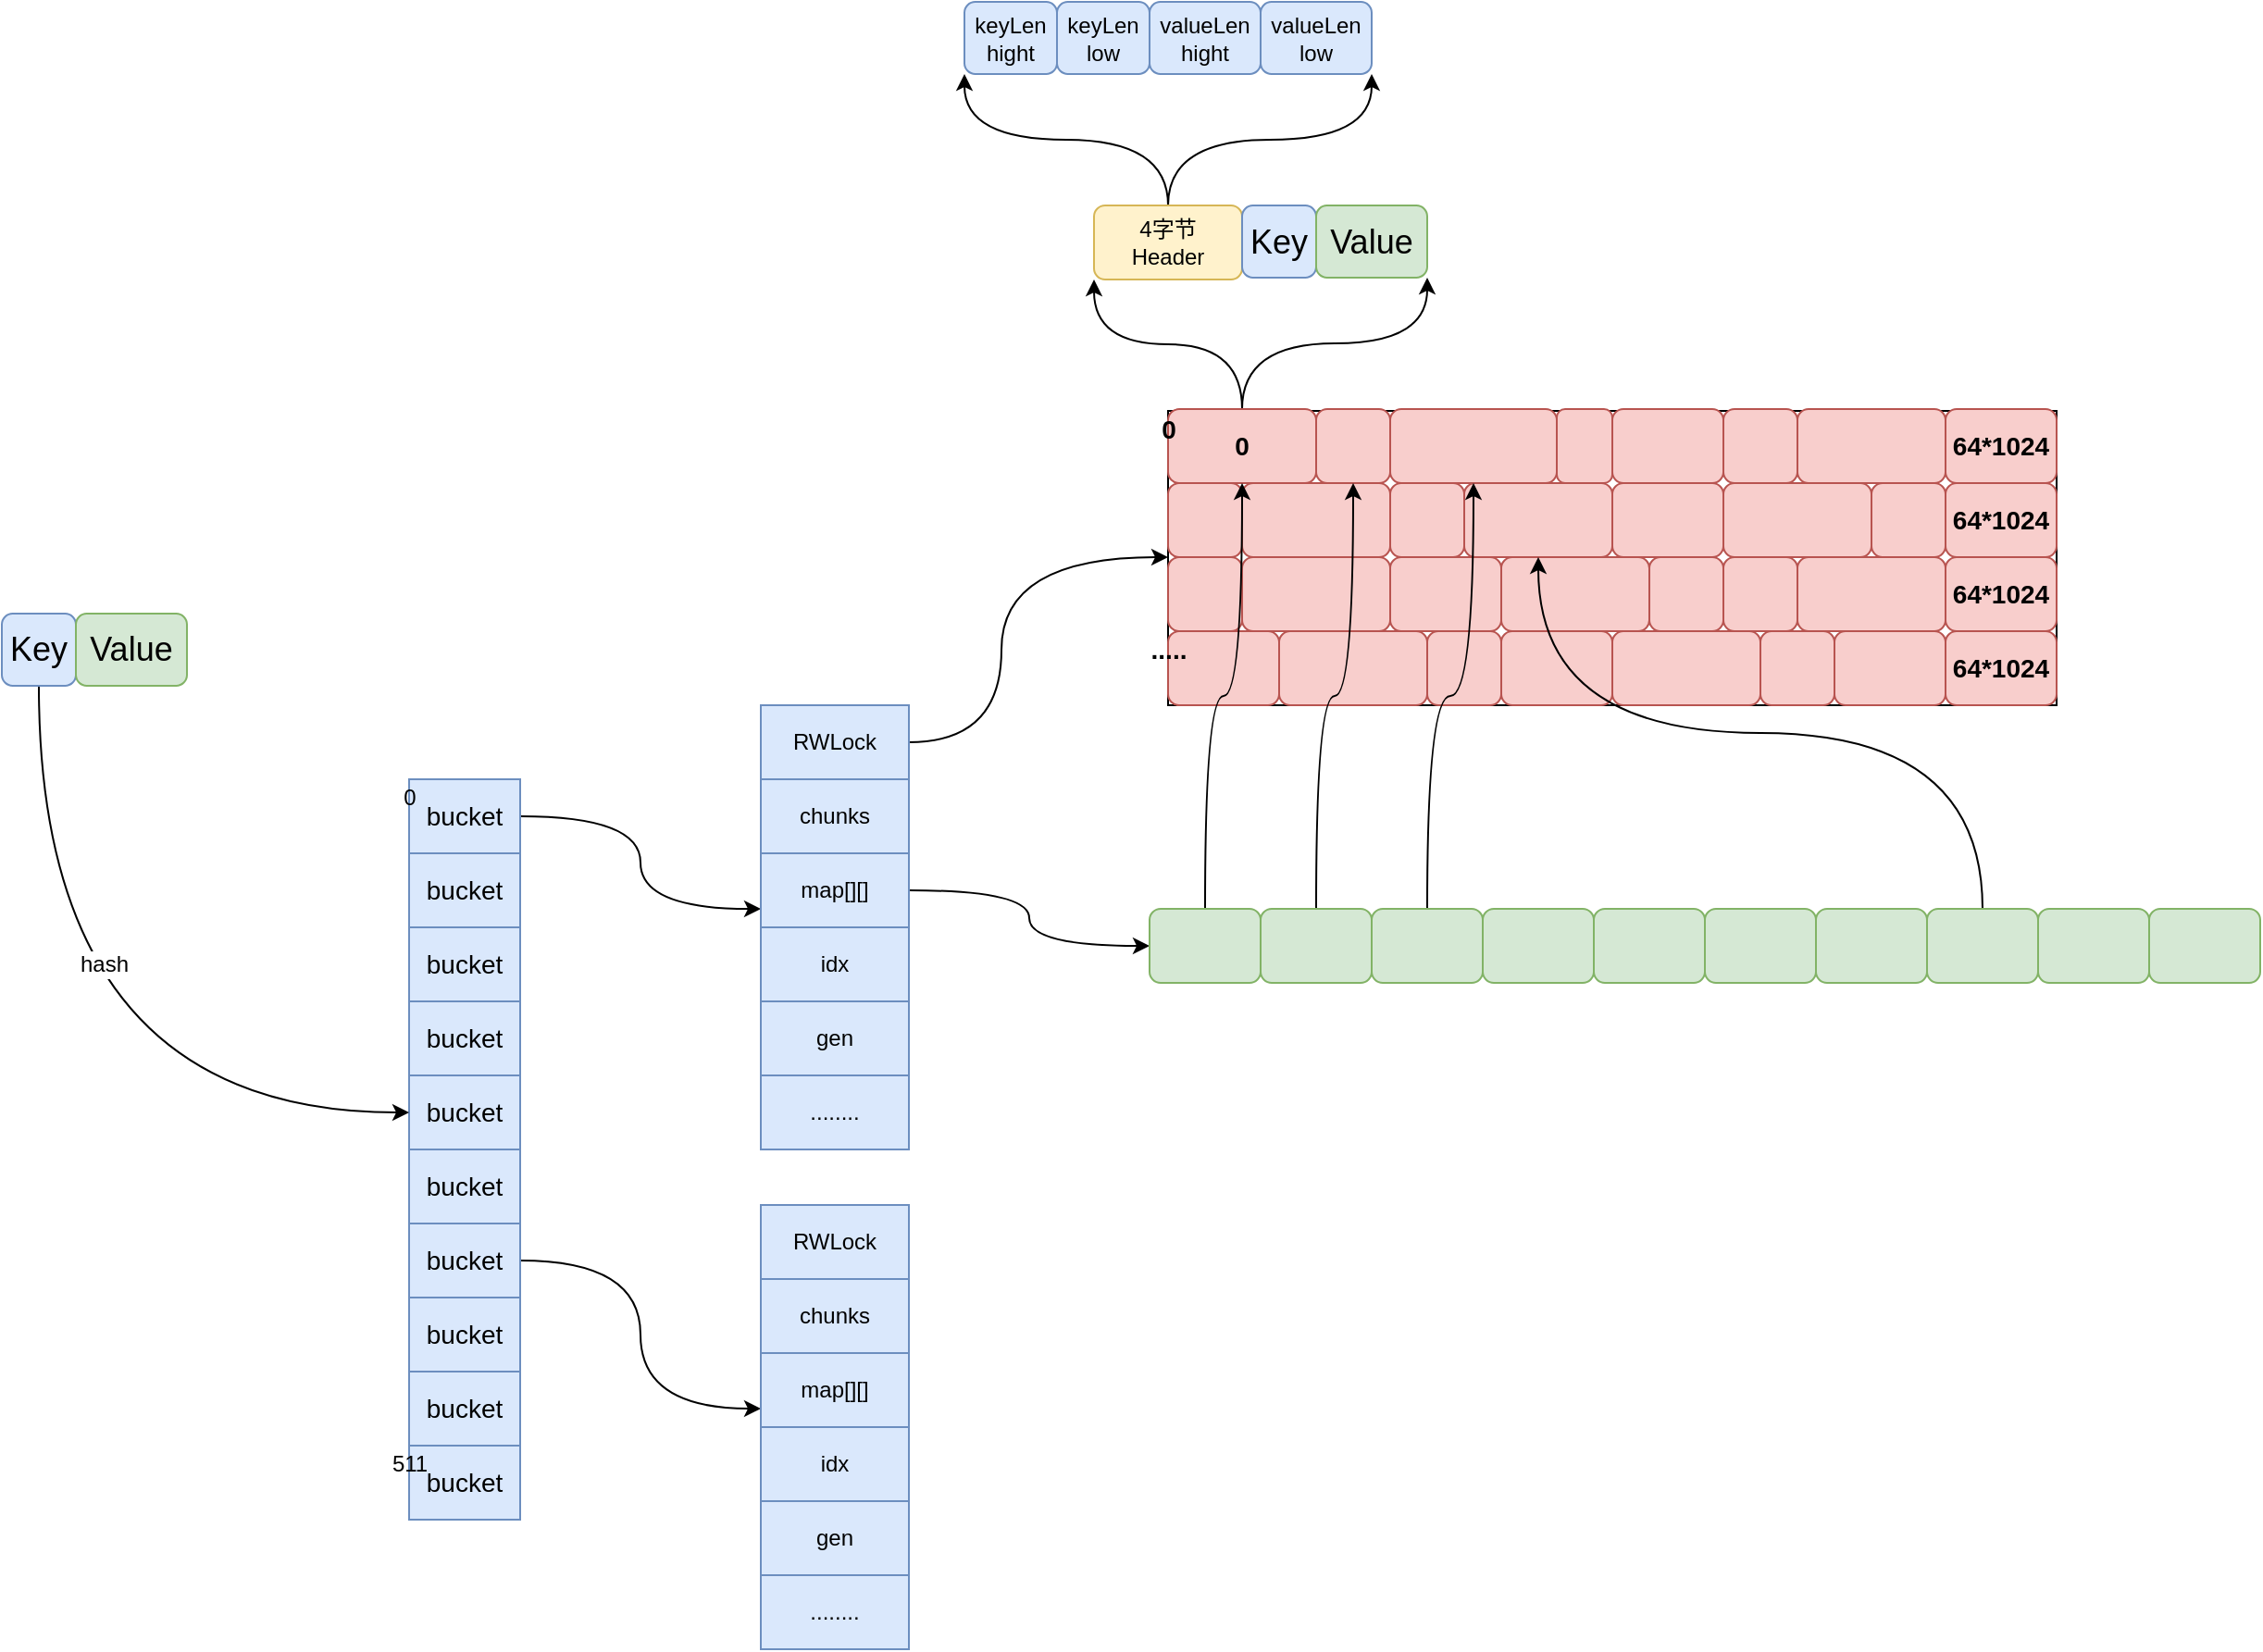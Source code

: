 <mxfile version="12.9.3" type="device" pages="2"><diagram id="f8zTZtIyy3X4nfBi4ISw" name="数据结构"><mxGraphModel dx="2193" dy="1419" grid="1" gridSize="10" guides="1" tooltips="1" connect="1" arrows="1" fold="1" page="1" pageScale="1" pageWidth="1169" pageHeight="827" math="0" shadow="0"><root><mxCell id="0"/><mxCell id="1" parent="0"/><mxCell id="cr3qw3n_uBY1raH-WtDW-64" value="" style="rounded=0;whiteSpace=wrap;html=1;" parent="1" vertex="1"><mxGeometry x="-80" y="-29" width="480" height="159" as="geometry"/></mxCell><mxCell id="8ld2POTMq4p33Hwafqgj-10" style="edgeStyle=orthogonalEdgeStyle;curved=1;rounded=0;orthogonalLoop=1;jettySize=auto;html=1;exitX=1;exitY=0.5;exitDx=0;exitDy=0;entryX=0;entryY=0.75;entryDx=0;entryDy=0;" edge="1" parent="1" source="u34AM6QhLp4OrTtiVjI_-11" target="ZnzQp4jzLczkKK5bBupv-7"><mxGeometry relative="1" as="geometry"/></mxCell><mxCell id="u34AM6QhLp4OrTtiVjI_-11" value="&lt;span style=&quot;white-space: normal&quot;&gt;&lt;font style=&quot;font-size: 14px&quot;&gt;bucket&lt;/font&gt;&lt;/span&gt;" style="rounded=0;whiteSpace=wrap;html=1;fillColor=#dae8fc;strokeColor=#6c8ebf;" parent="1" vertex="1"><mxGeometry x="-490" y="170" width="60" height="40" as="geometry"/></mxCell><mxCell id="8ld2POTMq4p33Hwafqgj-22" style="edgeStyle=orthogonalEdgeStyle;curved=1;rounded=0;orthogonalLoop=1;jettySize=auto;html=1;exitX=0.5;exitY=0;exitDx=0;exitDy=0;entryX=1;entryY=1;entryDx=0;entryDy=0;fontSize=12;" edge="1" parent="1" source="JFfvHVcjmFUZ5Ef5ul6t-34" target="8ld2POTMq4p33Hwafqgj-21"><mxGeometry relative="1" as="geometry"/></mxCell><mxCell id="8ld2POTMq4p33Hwafqgj-23" style="edgeStyle=orthogonalEdgeStyle;curved=1;rounded=0;orthogonalLoop=1;jettySize=auto;html=1;exitX=0.5;exitY=0;exitDx=0;exitDy=0;entryX=0;entryY=1;entryDx=0;entryDy=0;fontSize=12;" edge="1" parent="1" source="JFfvHVcjmFUZ5Ef5ul6t-34" target="8ld2POTMq4p33Hwafqgj-18"><mxGeometry relative="1" as="geometry"/></mxCell><mxCell id="JFfvHVcjmFUZ5Ef5ul6t-34" value="&lt;font style=&quot;font-size: 12px&quot;&gt;4字节&lt;br&gt;Header&lt;br&gt;&lt;/font&gt;" style="rounded=1;whiteSpace=wrap;html=1;fillColor=#fff2cc;strokeColor=#d6b656;" parent="1" vertex="1"><mxGeometry x="-120" y="-140" width="80" height="40" as="geometry"/></mxCell><mxCell id="qFa-8R8VZIlhuf-bYjJc-1" value="&lt;font style=&quot;font-size: 18px&quot;&gt;Key&lt;/font&gt;" style="rounded=1;whiteSpace=wrap;html=1;fillColor=#dae8fc;strokeColor=#6c8ebf;" parent="1" vertex="1"><mxGeometry x="-40" y="-140" width="40" height="39" as="geometry"/></mxCell><mxCell id="qFa-8R8VZIlhuf-bYjJc-2" value="&lt;font style=&quot;font-size: 18px&quot;&gt;Value&lt;/font&gt;" style="rounded=1;whiteSpace=wrap;html=1;fillColor=#d5e8d4;strokeColor=#82b366;" parent="1" vertex="1"><mxGeometry y="-140" width="60" height="39" as="geometry"/></mxCell><mxCell id="cr3qw3n_uBY1raH-WtDW-2" value="&lt;span style=&quot;white-space: normal&quot;&gt;&lt;font style=&quot;font-size: 14px&quot;&gt;bucket&lt;/font&gt;&lt;/span&gt;" style="rounded=0;whiteSpace=wrap;html=1;fillColor=#dae8fc;strokeColor=#6c8ebf;" parent="1" vertex="1"><mxGeometry x="-490" y="210" width="60" height="40" as="geometry"/></mxCell><mxCell id="cr3qw3n_uBY1raH-WtDW-3" value="&lt;span style=&quot;white-space: normal&quot;&gt;&lt;font style=&quot;font-size: 14px&quot;&gt;bucket&lt;/font&gt;&lt;/span&gt;" style="rounded=0;whiteSpace=wrap;html=1;fillColor=#dae8fc;strokeColor=#6c8ebf;" parent="1" vertex="1"><mxGeometry x="-490" y="250" width="60" height="40" as="geometry"/></mxCell><mxCell id="cr3qw3n_uBY1raH-WtDW-4" value="&lt;span style=&quot;white-space: normal&quot;&gt;&lt;font style=&quot;font-size: 14px&quot;&gt;bucket&lt;/font&gt;&lt;/span&gt;" style="rounded=0;whiteSpace=wrap;html=1;fillColor=#dae8fc;strokeColor=#6c8ebf;" parent="1" vertex="1"><mxGeometry x="-490" y="290" width="60" height="40" as="geometry"/></mxCell><mxCell id="cr3qw3n_uBY1raH-WtDW-5" value="&lt;span style=&quot;white-space: normal&quot;&gt;&lt;font style=&quot;font-size: 14px&quot;&gt;bucket&lt;/font&gt;&lt;/span&gt;" style="rounded=0;whiteSpace=wrap;html=1;fillColor=#dae8fc;strokeColor=#6c8ebf;" parent="1" vertex="1"><mxGeometry x="-490" y="330" width="60" height="40" as="geometry"/></mxCell><mxCell id="cr3qw3n_uBY1raH-WtDW-6" value="&lt;span style=&quot;white-space: normal&quot;&gt;&lt;font style=&quot;font-size: 14px&quot;&gt;bucket&lt;/font&gt;&lt;/span&gt;" style="rounded=0;whiteSpace=wrap;html=1;fillColor=#dae8fc;strokeColor=#6c8ebf;" parent="1" vertex="1"><mxGeometry x="-490" y="370" width="60" height="40" as="geometry"/></mxCell><mxCell id="8ld2POTMq4p33Hwafqgj-17" style="edgeStyle=orthogonalEdgeStyle;curved=1;rounded=0;orthogonalLoop=1;jettySize=auto;html=1;exitX=1;exitY=0.5;exitDx=0;exitDy=0;entryX=0;entryY=0.75;entryDx=0;entryDy=0;" edge="1" parent="1" source="cr3qw3n_uBY1raH-WtDW-7" target="8ld2POTMq4p33Hwafqgj-13"><mxGeometry relative="1" as="geometry"/></mxCell><mxCell id="cr3qw3n_uBY1raH-WtDW-7" value="&lt;span style=&quot;white-space: normal&quot;&gt;&lt;font style=&quot;font-size: 14px&quot;&gt;bucket&lt;/font&gt;&lt;/span&gt;" style="rounded=0;whiteSpace=wrap;html=1;fillColor=#dae8fc;strokeColor=#6c8ebf;" parent="1" vertex="1"><mxGeometry x="-490" y="410" width="60" height="40" as="geometry"/></mxCell><mxCell id="cr3qw3n_uBY1raH-WtDW-8" value="&lt;span style=&quot;white-space: normal&quot;&gt;&lt;font style=&quot;font-size: 14px&quot;&gt;bucket&lt;/font&gt;&lt;/span&gt;" style="rounded=0;whiteSpace=wrap;html=1;fillColor=#dae8fc;strokeColor=#6c8ebf;" parent="1" vertex="1"><mxGeometry x="-490" y="450" width="60" height="40" as="geometry"/></mxCell><mxCell id="cr3qw3n_uBY1raH-WtDW-9" value="&lt;span style=&quot;white-space: normal&quot;&gt;&lt;font style=&quot;font-size: 14px&quot;&gt;bucket&lt;/font&gt;&lt;/span&gt;" style="rounded=0;whiteSpace=wrap;html=1;fillColor=#dae8fc;strokeColor=#6c8ebf;" parent="1" vertex="1"><mxGeometry x="-490" y="490" width="60" height="40" as="geometry"/></mxCell><mxCell id="cr3qw3n_uBY1raH-WtDW-10" value="&lt;span style=&quot;white-space: normal&quot;&gt;&lt;font style=&quot;font-size: 14px&quot;&gt;bucket&lt;/font&gt;&lt;/span&gt;" style="rounded=0;whiteSpace=wrap;html=1;fillColor=#dae8fc;strokeColor=#6c8ebf;" parent="1" vertex="1"><mxGeometry x="-490" y="530" width="60" height="40" as="geometry"/></mxCell><mxCell id="cr3qw3n_uBY1raH-WtDW-14" value="0" style="text;html=1;align=center;verticalAlign=middle;resizable=0;points=[];autosize=1;" parent="1" vertex="1"><mxGeometry x="-500" y="170" width="20" height="20" as="geometry"/></mxCell><mxCell id="cr3qw3n_uBY1raH-WtDW-15" value="511" style="text;html=1;align=center;verticalAlign=middle;resizable=0;points=[];autosize=1;" parent="1" vertex="1"><mxGeometry x="-505" y="530" width="30" height="20" as="geometry"/></mxCell><mxCell id="cr3qw3n_uBY1raH-WtDW-65" style="edgeStyle=orthogonalEdgeStyle;curved=1;rounded=0;orthogonalLoop=1;jettySize=auto;html=1;exitX=1;exitY=0.5;exitDx=0;exitDy=0;entryX=0;entryY=0;entryDx=0;entryDy=0;" parent="1" source="ZnzQp4jzLczkKK5bBupv-1" target="cr3qw3n_uBY1raH-WtDW-47" edge="1"><mxGeometry relative="1" as="geometry"><Array as="points"><mxPoint x="-170" y="150"/><mxPoint x="-170" y="50"/></Array></mxGeometry></mxCell><mxCell id="ZnzQp4jzLczkKK5bBupv-1" value="RWLock" style="rounded=0;whiteSpace=wrap;html=1;fillColor=#dae8fc;strokeColor=#6c8ebf;" parent="1" vertex="1"><mxGeometry x="-300" y="130" width="80" height="40" as="geometry"/></mxCell><mxCell id="ZnzQp4jzLczkKK5bBupv-2" value="&lt;span style=&quot;white-space: normal&quot;&gt;chunks&lt;/span&gt;" style="rounded=0;whiteSpace=wrap;html=1;fillColor=#dae8fc;strokeColor=#6c8ebf;" parent="1" vertex="1"><mxGeometry x="-300" y="170" width="80" height="40" as="geometry"/></mxCell><mxCell id="cr3qw3n_uBY1raH-WtDW-76" style="edgeStyle=orthogonalEdgeStyle;curved=1;rounded=0;orthogonalLoop=1;jettySize=auto;html=1;exitX=1;exitY=0.5;exitDx=0;exitDy=0;" parent="1" source="ZnzQp4jzLczkKK5bBupv-7" target="cr3qw3n_uBY1raH-WtDW-66" edge="1"><mxGeometry relative="1" as="geometry"/></mxCell><mxCell id="ZnzQp4jzLczkKK5bBupv-7" value="map[][]" style="rounded=0;whiteSpace=wrap;html=1;fillColor=#dae8fc;strokeColor=#6c8ebf;" parent="1" vertex="1"><mxGeometry x="-300" y="210" width="80" height="40" as="geometry"/></mxCell><mxCell id="ZnzQp4jzLczkKK5bBupv-8" value="&lt;span style=&quot;white-space: normal&quot;&gt;idx&lt;/span&gt;" style="rounded=0;whiteSpace=wrap;html=1;fillColor=#dae8fc;strokeColor=#6c8ebf;" parent="1" vertex="1"><mxGeometry x="-300" y="250" width="80" height="40" as="geometry"/></mxCell><mxCell id="ZnzQp4jzLczkKK5bBupv-9" value="gen" style="rounded=0;whiteSpace=wrap;html=1;fillColor=#dae8fc;strokeColor=#6c8ebf;" parent="1" vertex="1"><mxGeometry x="-300" y="290" width="80" height="40" as="geometry"/></mxCell><mxCell id="ZnzQp4jzLczkKK5bBupv-10" value="........" style="rounded=0;whiteSpace=wrap;html=1;fillColor=#dae8fc;strokeColor=#6c8ebf;" parent="1" vertex="1"><mxGeometry x="-300" y="330" width="80" height="40" as="geometry"/></mxCell><mxCell id="8ld2POTMq4p33Hwafqgj-3" style="edgeStyle=orthogonalEdgeStyle;rounded=0;orthogonalLoop=1;jettySize=auto;html=1;exitX=0.5;exitY=0;exitDx=0;exitDy=0;entryX=1;entryY=1;entryDx=0;entryDy=0;curved=1;" edge="1" parent="1" source="cr3qw3n_uBY1raH-WtDW-27" target="qFa-8R8VZIlhuf-bYjJc-2"><mxGeometry relative="1" as="geometry"><mxPoint x="70" y="-100" as="targetPoint"/></mxGeometry></mxCell><mxCell id="8ld2POTMq4p33Hwafqgj-4" style="edgeStyle=orthogonalEdgeStyle;curved=1;rounded=0;orthogonalLoop=1;jettySize=auto;html=1;exitX=0.5;exitY=0;exitDx=0;exitDy=0;entryX=0;entryY=1;entryDx=0;entryDy=0;" edge="1" parent="1" source="cr3qw3n_uBY1raH-WtDW-27" target="JFfvHVcjmFUZ5Ef5ul6t-34"><mxGeometry relative="1" as="geometry"/></mxCell><mxCell id="cr3qw3n_uBY1raH-WtDW-27" value="&lt;b&gt;&lt;font style=&quot;font-size: 14px&quot;&gt;0&lt;/font&gt;&lt;/b&gt;" style="rounded=1;whiteSpace=wrap;html=1;fillColor=#f8cecc;strokeColor=#b85450;" parent="1" vertex="1"><mxGeometry x="-80" y="-30" width="80" height="40" as="geometry"/></mxCell><mxCell id="cr3qw3n_uBY1raH-WtDW-32" value="" style="rounded=1;whiteSpace=wrap;html=1;fillColor=#f8cecc;strokeColor=#b85450;" parent="1" vertex="1"><mxGeometry y="-30" width="40" height="40" as="geometry"/></mxCell><mxCell id="cr3qw3n_uBY1raH-WtDW-33" value="" style="rounded=1;whiteSpace=wrap;html=1;fillColor=#f8cecc;strokeColor=#b85450;" parent="1" vertex="1"><mxGeometry x="40" y="-30" width="90" height="40" as="geometry"/></mxCell><mxCell id="cr3qw3n_uBY1raH-WtDW-34" value="" style="rounded=1;whiteSpace=wrap;html=1;fillColor=#f8cecc;strokeColor=#b85450;" parent="1" vertex="1"><mxGeometry x="130" y="-30" width="30" height="40" as="geometry"/></mxCell><mxCell id="cr3qw3n_uBY1raH-WtDW-35" value="" style="rounded=1;whiteSpace=wrap;html=1;fillColor=#f8cecc;strokeColor=#b85450;" parent="1" vertex="1"><mxGeometry x="160" y="-30" width="60" height="40" as="geometry"/></mxCell><mxCell id="cr3qw3n_uBY1raH-WtDW-36" value="" style="rounded=1;whiteSpace=wrap;html=1;fillColor=#f8cecc;strokeColor=#b85450;" parent="1" vertex="1"><mxGeometry x="220" y="-30" width="40" height="40" as="geometry"/></mxCell><mxCell id="cr3qw3n_uBY1raH-WtDW-37" value="" style="rounded=1;whiteSpace=wrap;html=1;fillColor=#f8cecc;strokeColor=#b85450;" parent="1" vertex="1"><mxGeometry x="260" y="-30" width="80" height="40" as="geometry"/></mxCell><mxCell id="cr3qw3n_uBY1raH-WtDW-38" value="&lt;b&gt;&lt;font style=&quot;font-size: 14px&quot;&gt;64*1024&lt;/font&gt;&lt;/b&gt;" style="rounded=1;whiteSpace=wrap;html=1;fillColor=#f8cecc;strokeColor=#b85450;" parent="1" vertex="1"><mxGeometry x="340" y="-30" width="60" height="40" as="geometry"/></mxCell><mxCell id="cr3qw3n_uBY1raH-WtDW-39" value="" style="rounded=1;whiteSpace=wrap;html=1;fillColor=#f8cecc;strokeColor=#b85450;" parent="1" vertex="1"><mxGeometry x="-80" y="10" width="40" height="40" as="geometry"/></mxCell><mxCell id="cr3qw3n_uBY1raH-WtDW-40" value="" style="rounded=1;whiteSpace=wrap;html=1;fillColor=#f8cecc;strokeColor=#b85450;" parent="1" vertex="1"><mxGeometry x="-40" y="10" width="80" height="40" as="geometry"/></mxCell><mxCell id="cr3qw3n_uBY1raH-WtDW-41" value="" style="rounded=1;whiteSpace=wrap;html=1;fillColor=#f8cecc;strokeColor=#b85450;" parent="1" vertex="1"><mxGeometry x="40" y="10" width="40" height="40" as="geometry"/></mxCell><mxCell id="cr3qw3n_uBY1raH-WtDW-42" value="" style="rounded=1;whiteSpace=wrap;html=1;fillColor=#f8cecc;strokeColor=#b85450;" parent="1" vertex="1"><mxGeometry x="80" y="10" width="80" height="40" as="geometry"/></mxCell><mxCell id="cr3qw3n_uBY1raH-WtDW-43" value="" style="rounded=1;whiteSpace=wrap;html=1;fillColor=#f8cecc;strokeColor=#b85450;" parent="1" vertex="1"><mxGeometry x="160" y="10" width="60" height="40" as="geometry"/></mxCell><mxCell id="cr3qw3n_uBY1raH-WtDW-44" value="" style="rounded=1;whiteSpace=wrap;html=1;fillColor=#f8cecc;strokeColor=#b85450;" parent="1" vertex="1"><mxGeometry x="220" y="10" width="80" height="40" as="geometry"/></mxCell><mxCell id="cr3qw3n_uBY1raH-WtDW-45" value="" style="rounded=1;whiteSpace=wrap;html=1;fillColor=#f8cecc;strokeColor=#b85450;" parent="1" vertex="1"><mxGeometry x="300" y="10" width="40" height="40" as="geometry"/></mxCell><mxCell id="cr3qw3n_uBY1raH-WtDW-46" value="&lt;b&gt;&lt;font style=&quot;font-size: 14px&quot;&gt;64*1024&lt;/font&gt;&lt;/b&gt;" style="rounded=1;whiteSpace=wrap;html=1;fillColor=#f8cecc;strokeColor=#b85450;" parent="1" vertex="1"><mxGeometry x="340" y="10" width="60" height="40" as="geometry"/></mxCell><mxCell id="cr3qw3n_uBY1raH-WtDW-47" value="" style="rounded=1;whiteSpace=wrap;html=1;fillColor=#f8cecc;strokeColor=#b85450;" parent="1" vertex="1"><mxGeometry x="-80" y="50" width="40" height="40" as="geometry"/></mxCell><mxCell id="cr3qw3n_uBY1raH-WtDW-48" value="" style="rounded=1;whiteSpace=wrap;html=1;fillColor=#f8cecc;strokeColor=#b85450;" parent="1" vertex="1"><mxGeometry x="-40" y="50" width="80" height="40" as="geometry"/></mxCell><mxCell id="cr3qw3n_uBY1raH-WtDW-49" value="" style="rounded=1;whiteSpace=wrap;html=1;fillColor=#f8cecc;strokeColor=#b85450;" parent="1" vertex="1"><mxGeometry x="40" y="50" width="60" height="40" as="geometry"/></mxCell><mxCell id="cr3qw3n_uBY1raH-WtDW-50" value="" style="rounded=1;whiteSpace=wrap;html=1;fillColor=#f8cecc;strokeColor=#b85450;" parent="1" vertex="1"><mxGeometry x="100" y="50" width="80" height="40" as="geometry"/></mxCell><mxCell id="cr3qw3n_uBY1raH-WtDW-51" value="" style="rounded=1;whiteSpace=wrap;html=1;fillColor=#f8cecc;strokeColor=#b85450;" parent="1" vertex="1"><mxGeometry x="180" y="50" width="40" height="40" as="geometry"/></mxCell><mxCell id="cr3qw3n_uBY1raH-WtDW-52" value="" style="rounded=1;whiteSpace=wrap;html=1;fillColor=#f8cecc;strokeColor=#b85450;" parent="1" vertex="1"><mxGeometry x="220" y="50" width="40" height="40" as="geometry"/></mxCell><mxCell id="cr3qw3n_uBY1raH-WtDW-53" value="" style="rounded=1;whiteSpace=wrap;html=1;fillColor=#f8cecc;strokeColor=#b85450;" parent="1" vertex="1"><mxGeometry x="260" y="50" width="80" height="40" as="geometry"/></mxCell><mxCell id="cr3qw3n_uBY1raH-WtDW-54" value="&lt;b&gt;&lt;font style=&quot;font-size: 14px&quot;&gt;64*1024&lt;/font&gt;&lt;/b&gt;" style="rounded=1;whiteSpace=wrap;html=1;fillColor=#f8cecc;strokeColor=#b85450;" parent="1" vertex="1"><mxGeometry x="340" y="50" width="60" height="40" as="geometry"/></mxCell><mxCell id="cr3qw3n_uBY1raH-WtDW-55" value="" style="rounded=1;whiteSpace=wrap;html=1;fillColor=#f8cecc;strokeColor=#b85450;" parent="1" vertex="1"><mxGeometry x="-80" y="90" width="60" height="40" as="geometry"/></mxCell><mxCell id="cr3qw3n_uBY1raH-WtDW-56" value="" style="rounded=1;whiteSpace=wrap;html=1;fillColor=#f8cecc;strokeColor=#b85450;" parent="1" vertex="1"><mxGeometry x="-20" y="90" width="80" height="40" as="geometry"/></mxCell><mxCell id="cr3qw3n_uBY1raH-WtDW-57" value="" style="rounded=1;whiteSpace=wrap;html=1;fillColor=#f8cecc;strokeColor=#b85450;" parent="1" vertex="1"><mxGeometry x="60" y="90" width="40" height="40" as="geometry"/></mxCell><mxCell id="cr3qw3n_uBY1raH-WtDW-58" value="" style="rounded=1;whiteSpace=wrap;html=1;fillColor=#f8cecc;strokeColor=#b85450;" parent="1" vertex="1"><mxGeometry x="100" y="90" width="60" height="40" as="geometry"/></mxCell><mxCell id="cr3qw3n_uBY1raH-WtDW-59" value="" style="rounded=1;whiteSpace=wrap;html=1;fillColor=#f8cecc;strokeColor=#b85450;" parent="1" vertex="1"><mxGeometry x="160" y="90" width="80" height="40" as="geometry"/></mxCell><mxCell id="cr3qw3n_uBY1raH-WtDW-60" value="" style="rounded=1;whiteSpace=wrap;html=1;fillColor=#f8cecc;strokeColor=#b85450;" parent="1" vertex="1"><mxGeometry x="240" y="90" width="40" height="40" as="geometry"/></mxCell><mxCell id="cr3qw3n_uBY1raH-WtDW-61" value="" style="rounded=1;whiteSpace=wrap;html=1;fillColor=#f8cecc;strokeColor=#b85450;" parent="1" vertex="1"><mxGeometry x="280" y="90" width="60" height="40" as="geometry"/></mxCell><mxCell id="cr3qw3n_uBY1raH-WtDW-62" value="&lt;b&gt;&lt;font style=&quot;font-size: 14px&quot;&gt;64*1024&lt;/font&gt;&lt;/b&gt;" style="rounded=1;whiteSpace=wrap;html=1;fillColor=#f8cecc;strokeColor=#b85450;" parent="1" vertex="1"><mxGeometry x="340" y="90" width="60" height="40" as="geometry"/></mxCell><mxCell id="8ld2POTMq4p33Hwafqgj-2" style="edgeStyle=orthogonalEdgeStyle;rounded=0;orthogonalLoop=1;jettySize=auto;html=1;exitX=0.5;exitY=0;exitDx=0;exitDy=0;curved=1;" edge="1" parent="1" source="cr3qw3n_uBY1raH-WtDW-66" target="cr3qw3n_uBY1raH-WtDW-27"><mxGeometry relative="1" as="geometry"/></mxCell><mxCell id="cr3qw3n_uBY1raH-WtDW-66" value="" style="rounded=1;whiteSpace=wrap;html=1;fillColor=#d5e8d4;strokeColor=#82b366;" parent="1" vertex="1"><mxGeometry x="-90" y="240" width="60" height="40" as="geometry"/></mxCell><mxCell id="8ld2POTMq4p33Hwafqgj-5" style="edgeStyle=orthogonalEdgeStyle;curved=1;rounded=0;orthogonalLoop=1;jettySize=auto;html=1;exitX=0.5;exitY=0;exitDx=0;exitDy=0;" edge="1" parent="1" source="cr3qw3n_uBY1raH-WtDW-67" target="cr3qw3n_uBY1raH-WtDW-32"><mxGeometry relative="1" as="geometry"/></mxCell><mxCell id="cr3qw3n_uBY1raH-WtDW-67" value="" style="rounded=1;whiteSpace=wrap;html=1;fillColor=#d5e8d4;strokeColor=#82b366;" parent="1" vertex="1"><mxGeometry x="-30" y="240" width="60" height="40" as="geometry"/></mxCell><mxCell id="8ld2POTMq4p33Hwafqgj-6" style="edgeStyle=orthogonalEdgeStyle;curved=1;rounded=0;orthogonalLoop=1;jettySize=auto;html=1;exitX=0.5;exitY=0;exitDx=0;exitDy=0;" edge="1" parent="1" source="cr3qw3n_uBY1raH-WtDW-68" target="cr3qw3n_uBY1raH-WtDW-33"><mxGeometry relative="1" as="geometry"/></mxCell><mxCell id="cr3qw3n_uBY1raH-WtDW-68" value="" style="rounded=1;whiteSpace=wrap;html=1;fillColor=#d5e8d4;strokeColor=#82b366;" parent="1" vertex="1"><mxGeometry x="30" y="240" width="60" height="40" as="geometry"/></mxCell><mxCell id="cr3qw3n_uBY1raH-WtDW-69" value="" style="rounded=1;whiteSpace=wrap;html=1;fillColor=#d5e8d4;strokeColor=#82b366;" parent="1" vertex="1"><mxGeometry x="90" y="240" width="60" height="40" as="geometry"/></mxCell><mxCell id="cr3qw3n_uBY1raH-WtDW-70" value="" style="rounded=1;whiteSpace=wrap;html=1;fillColor=#d5e8d4;strokeColor=#82b366;" parent="1" vertex="1"><mxGeometry x="150" y="240" width="60" height="40" as="geometry"/></mxCell><mxCell id="cr3qw3n_uBY1raH-WtDW-71" value="" style="rounded=1;whiteSpace=wrap;html=1;fillColor=#d5e8d4;strokeColor=#82b366;" parent="1" vertex="1"><mxGeometry x="210" y="240" width="60" height="40" as="geometry"/></mxCell><mxCell id="cr3qw3n_uBY1raH-WtDW-72" value="" style="rounded=1;whiteSpace=wrap;html=1;fillColor=#d5e8d4;strokeColor=#82b366;" parent="1" vertex="1"><mxGeometry x="270" y="240" width="60" height="40" as="geometry"/></mxCell><mxCell id="8ld2POTMq4p33Hwafqgj-8" style="edgeStyle=orthogonalEdgeStyle;curved=1;rounded=0;orthogonalLoop=1;jettySize=auto;html=1;exitX=0.5;exitY=0;exitDx=0;exitDy=0;entryX=0.5;entryY=1;entryDx=0;entryDy=0;" edge="1" parent="1" source="cr3qw3n_uBY1raH-WtDW-73" target="cr3qw3n_uBY1raH-WtDW-42"><mxGeometry relative="1" as="geometry"/></mxCell><mxCell id="cr3qw3n_uBY1raH-WtDW-73" value="" style="rounded=1;whiteSpace=wrap;html=1;fillColor=#d5e8d4;strokeColor=#82b366;" parent="1" vertex="1"><mxGeometry x="330" y="240" width="60" height="40" as="geometry"/></mxCell><mxCell id="cr3qw3n_uBY1raH-WtDW-74" value="" style="rounded=1;whiteSpace=wrap;html=1;fillColor=#d5e8d4;strokeColor=#82b366;" parent="1" vertex="1"><mxGeometry x="390" y="240" width="60" height="40" as="geometry"/></mxCell><mxCell id="cr3qw3n_uBY1raH-WtDW-75" value="" style="rounded=1;whiteSpace=wrap;html=1;fillColor=#d5e8d4;strokeColor=#82b366;" parent="1" vertex="1"><mxGeometry x="450" y="240" width="60" height="40" as="geometry"/></mxCell><mxCell id="cr3qw3n_uBY1raH-WtDW-78" value="&lt;b&gt;&lt;font style=&quot;font-size: 14px&quot;&gt;0&lt;/font&gt;&lt;/b&gt;" style="text;html=1;align=center;verticalAlign=middle;resizable=0;points=[];autosize=1;" parent="1" vertex="1"><mxGeometry x="-90" y="-29" width="20" height="20" as="geometry"/></mxCell><mxCell id="8ld2POTMq4p33Hwafqgj-1" value="&lt;b&gt;&lt;font style=&quot;font-size: 14px&quot;&gt;.....&lt;/font&gt;&lt;/b&gt;" style="text;html=1;align=center;verticalAlign=middle;resizable=0;points=[];autosize=1;" vertex="1" parent="1"><mxGeometry x="-95" y="90" width="30" height="20" as="geometry"/></mxCell><mxCell id="8ld2POTMq4p33Hwafqgj-11" value="RWLock" style="rounded=0;whiteSpace=wrap;html=1;fillColor=#dae8fc;strokeColor=#6c8ebf;" vertex="1" parent="1"><mxGeometry x="-300" y="400" width="80" height="40" as="geometry"/></mxCell><mxCell id="8ld2POTMq4p33Hwafqgj-12" value="&lt;span style=&quot;white-space: normal&quot;&gt;chunks&lt;/span&gt;" style="rounded=0;whiteSpace=wrap;html=1;fillColor=#dae8fc;strokeColor=#6c8ebf;" vertex="1" parent="1"><mxGeometry x="-300" y="440" width="80" height="40" as="geometry"/></mxCell><mxCell id="8ld2POTMq4p33Hwafqgj-13" value="map[][]" style="rounded=0;whiteSpace=wrap;html=1;fillColor=#dae8fc;strokeColor=#6c8ebf;" vertex="1" parent="1"><mxGeometry x="-300" y="480" width="80" height="40" as="geometry"/></mxCell><mxCell id="8ld2POTMq4p33Hwafqgj-14" value="&lt;span style=&quot;white-space: normal&quot;&gt;idx&lt;/span&gt;" style="rounded=0;whiteSpace=wrap;html=1;fillColor=#dae8fc;strokeColor=#6c8ebf;" vertex="1" parent="1"><mxGeometry x="-300" y="520" width="80" height="40" as="geometry"/></mxCell><mxCell id="8ld2POTMq4p33Hwafqgj-15" value="gen" style="rounded=0;whiteSpace=wrap;html=1;fillColor=#dae8fc;strokeColor=#6c8ebf;" vertex="1" parent="1"><mxGeometry x="-300" y="560" width="80" height="40" as="geometry"/></mxCell><mxCell id="8ld2POTMq4p33Hwafqgj-16" value="........" style="rounded=0;whiteSpace=wrap;html=1;fillColor=#dae8fc;strokeColor=#6c8ebf;" vertex="1" parent="1"><mxGeometry x="-300" y="600" width="80" height="40" as="geometry"/></mxCell><mxCell id="8ld2POTMq4p33Hwafqgj-18" value="&lt;font style=&quot;font-size: 12px&quot;&gt;keyLen&lt;br&gt;hight&lt;br&gt;&lt;/font&gt;" style="rounded=1;whiteSpace=wrap;html=1;fillColor=#dae8fc;strokeColor=#6c8ebf;fontSize=12;" vertex="1" parent="1"><mxGeometry x="-190" y="-250" width="50" height="39" as="geometry"/></mxCell><mxCell id="8ld2POTMq4p33Hwafqgj-19" value="keyLen&lt;br&gt;low" style="rounded=1;whiteSpace=wrap;html=1;fillColor=#dae8fc;strokeColor=#6c8ebf;fontSize=12;" vertex="1" parent="1"><mxGeometry x="-140" y="-250" width="50" height="39" as="geometry"/></mxCell><mxCell id="8ld2POTMq4p33Hwafqgj-20" value="valueLen&lt;br&gt;hight" style="rounded=1;whiteSpace=wrap;html=1;fillColor=#dae8fc;strokeColor=#6c8ebf;fontSize=12;" vertex="1" parent="1"><mxGeometry x="-90" y="-250" width="60" height="39" as="geometry"/></mxCell><mxCell id="8ld2POTMq4p33Hwafqgj-21" value="valueLen&lt;br&gt;low" style="rounded=1;whiteSpace=wrap;html=1;fillColor=#dae8fc;strokeColor=#6c8ebf;fontSize=12;" vertex="1" parent="1"><mxGeometry x="-30" y="-250" width="60" height="39" as="geometry"/></mxCell><mxCell id="8ld2POTMq4p33Hwafqgj-27" style="edgeStyle=orthogonalEdgeStyle;curved=1;rounded=0;orthogonalLoop=1;jettySize=auto;html=1;exitX=0.5;exitY=1;exitDx=0;exitDy=0;entryX=0;entryY=0.5;entryDx=0;entryDy=0;fontSize=12;" edge="1" parent="1" source="8ld2POTMq4p33Hwafqgj-24" target="cr3qw3n_uBY1raH-WtDW-5"><mxGeometry relative="1" as="geometry"/></mxCell><mxCell id="8ld2POTMq4p33Hwafqgj-28" value="hash" style="text;html=1;align=center;verticalAlign=middle;resizable=0;points=[];labelBackgroundColor=#ffffff;fontSize=12;" vertex="1" connectable="0" parent="8ld2POTMq4p33Hwafqgj-27"><mxGeometry x="-0.304" y="35" relative="1" as="geometry"><mxPoint as="offset"/></mxGeometry></mxCell><mxCell id="8ld2POTMq4p33Hwafqgj-24" value="&lt;font style=&quot;font-size: 18px&quot;&gt;Key&lt;/font&gt;" style="rounded=1;whiteSpace=wrap;html=1;fillColor=#dae8fc;strokeColor=#6c8ebf;" vertex="1" parent="1"><mxGeometry x="-710" y="80.5" width="40" height="39" as="geometry"/></mxCell><mxCell id="8ld2POTMq4p33Hwafqgj-25" value="&lt;font style=&quot;font-size: 18px&quot;&gt;Value&lt;/font&gt;" style="rounded=1;whiteSpace=wrap;html=1;fillColor=#d5e8d4;strokeColor=#82b366;" vertex="1" parent="1"><mxGeometry x="-670" y="80.5" width="60" height="39" as="geometry"/></mxCell></root></mxGraphModel></diagram><diagram id="9WtlYQ4fCYjDfoRHWJjW" name="Set"><mxGraphModel dx="4324" dy="5278" grid="1" gridSize="10" guides="1" tooltips="1" connect="1" arrows="1" fold="1" page="1" pageScale="1" pageWidth="3300" pageHeight="4681" math="0" shadow="0"><root><mxCell id="nyNMguNOGAfQMduaGaGt-0"/><mxCell id="nyNMguNOGAfQMduaGaGt-1" parent="nyNMguNOGAfQMduaGaGt-0"/><mxCell id="_FO5ipVfsr9S3oUv-mM9-0" value="" style="rounded=0;whiteSpace=wrap;html=1;fillColor=#d5e8d4;strokeColor=#82b366;strokeWidth=3;" vertex="1" parent="nyNMguNOGAfQMduaGaGt-1"><mxGeometry x="-1746" y="-630" width="80" height="80" as="geometry"/></mxCell><mxCell id="_FO5ipVfsr9S3oUv-mM9-1" value="" style="rounded=0;whiteSpace=wrap;html=1;fillColor=#d5e8d4;strokeColor=#82b366;strokeWidth=3;" vertex="1" parent="nyNMguNOGAfQMduaGaGt-1"><mxGeometry x="-1746" y="-710" width="80" height="80" as="geometry"/></mxCell><mxCell id="_FO5ipVfsr9S3oUv-mM9-2" value="" style="rounded=0;whiteSpace=wrap;html=1;fillColor=#d5e8d4;strokeColor=#82b366;strokeWidth=3;" vertex="1" parent="nyNMguNOGAfQMduaGaGt-1"><mxGeometry x="-1746" y="-790" width="80" height="80" as="geometry"/></mxCell><mxCell id="_FO5ipVfsr9S3oUv-mM9-3" value="" style="rounded=0;whiteSpace=wrap;html=1;fillColor=#d5e8d4;strokeColor=#82b366;strokeWidth=3;" vertex="1" parent="nyNMguNOGAfQMduaGaGt-1"><mxGeometry x="-1746" y="-870" width="80" height="80" as="geometry"/></mxCell><mxCell id="_FO5ipVfsr9S3oUv-mM9-4" value="" style="rounded=0;whiteSpace=wrap;html=1;fillColor=#d5e8d4;strokeColor=#82b366;strokeWidth=3;" vertex="1" parent="nyNMguNOGAfQMduaGaGt-1"><mxGeometry x="-1746" y="-950" width="80" height="80" as="geometry"/></mxCell><mxCell id="_FO5ipVfsr9S3oUv-mM9-5" value="&lt;span style=&quot;white-space: normal&quot;&gt;local&lt;/span&gt;" style="rounded=0;whiteSpace=wrap;html=1;fillColor=#dae8fc;strokeColor=#6c8ebf;" vertex="1" parent="nyNMguNOGAfQMduaGaGt-1"><mxGeometry x="-1736" y="-950" width="60" height="40" as="geometry"/></mxCell><mxCell id="_FO5ipVfsr9S3oUv-mM9-6" value="&lt;span style=&quot;white-space: normal&quot;&gt;segment&lt;/span&gt;" style="rounded=0;whiteSpace=wrap;html=1;fillColor=#dae8fc;strokeColor=#6c8ebf;" vertex="1" parent="nyNMguNOGAfQMduaGaGt-1"><mxGeometry x="-1736" y="-910" width="60" height="40" as="geometry"/></mxCell><mxCell id="_FO5ipVfsr9S3oUv-mM9-7" value="&lt;span style=&quot;white-space: normal&quot;&gt;local&lt;/span&gt;" style="rounded=0;whiteSpace=wrap;html=1;fillColor=#dae8fc;strokeColor=#6c8ebf;" vertex="1" parent="nyNMguNOGAfQMduaGaGt-1"><mxGeometry x="-1736" y="-870" width="60" height="40" as="geometry"/></mxCell><mxCell id="_FO5ipVfsr9S3oUv-mM9-8" value="&lt;span style=&quot;white-space: normal&quot;&gt;segment&lt;/span&gt;" style="rounded=0;whiteSpace=wrap;html=1;fillColor=#dae8fc;strokeColor=#6c8ebf;" vertex="1" parent="nyNMguNOGAfQMduaGaGt-1"><mxGeometry x="-1736" y="-830" width="60" height="40" as="geometry"/></mxCell><mxCell id="_FO5ipVfsr9S3oUv-mM9-9" value="&lt;span style=&quot;white-space: normal&quot;&gt;local&lt;/span&gt;" style="rounded=0;whiteSpace=wrap;html=1;fillColor=#dae8fc;strokeColor=#6c8ebf;" vertex="1" parent="nyNMguNOGAfQMduaGaGt-1"><mxGeometry x="-1736" y="-790" width="60" height="40" as="geometry"/></mxCell><mxCell id="_FO5ipVfsr9S3oUv-mM9-10" value="&lt;span style=&quot;white-space: normal&quot;&gt;segment&lt;/span&gt;" style="rounded=0;whiteSpace=wrap;html=1;fillColor=#dae8fc;strokeColor=#6c8ebf;" vertex="1" parent="nyNMguNOGAfQMduaGaGt-1"><mxGeometry x="-1736" y="-750" width="60" height="40" as="geometry"/></mxCell><mxCell id="_FO5ipVfsr9S3oUv-mM9-11" value="&lt;span style=&quot;white-space: normal&quot;&gt;local&lt;/span&gt;" style="rounded=0;whiteSpace=wrap;html=1;fillColor=#dae8fc;strokeColor=#6c8ebf;" vertex="1" parent="nyNMguNOGAfQMduaGaGt-1"><mxGeometry x="-1736" y="-710" width="60" height="40" as="geometry"/></mxCell><mxCell id="_FO5ipVfsr9S3oUv-mM9-12" value="&lt;span style=&quot;white-space: normal&quot;&gt;segment&lt;/span&gt;" style="rounded=0;whiteSpace=wrap;html=1;fillColor=#dae8fc;strokeColor=#6c8ebf;" vertex="1" parent="nyNMguNOGAfQMduaGaGt-1"><mxGeometry x="-1736" y="-670" width="60" height="40" as="geometry"/></mxCell><mxCell id="_FO5ipVfsr9S3oUv-mM9-13" value="&lt;span style=&quot;white-space: normal&quot;&gt;local&lt;/span&gt;" style="rounded=0;whiteSpace=wrap;html=1;fillColor=#dae8fc;strokeColor=#6c8ebf;" vertex="1" parent="nyNMguNOGAfQMduaGaGt-1"><mxGeometry x="-1736" y="-630" width="60" height="40" as="geometry"/></mxCell><mxCell id="_FO5ipVfsr9S3oUv-mM9-14" style="edgeStyle=orthogonalEdgeStyle;rounded=0;orthogonalLoop=1;jettySize=auto;html=1;exitX=1;exitY=0.5;exitDx=0;exitDy=0;entryX=0;entryY=0.75;entryDx=0;entryDy=0;curved=1;" edge="1" parent="nyNMguNOGAfQMduaGaGt-1" source="_FO5ipVfsr9S3oUv-mM9-16" target="_FO5ipVfsr9S3oUv-mM9-133"><mxGeometry relative="1" as="geometry"/></mxCell><mxCell id="_FO5ipVfsr9S3oUv-mM9-15" style="edgeStyle=orthogonalEdgeStyle;curved=1;rounded=0;orthogonalLoop=1;jettySize=auto;html=1;exitX=1;exitY=0.5;exitDx=0;exitDy=0;entryX=0;entryY=0.25;entryDx=0;entryDy=0;" edge="1" parent="nyNMguNOGAfQMduaGaGt-1" source="_FO5ipVfsr9S3oUv-mM9-16" target="_FO5ipVfsr9S3oUv-mM9-127"><mxGeometry relative="1" as="geometry"/></mxCell><mxCell id="_FO5ipVfsr9S3oUv-mM9-16" value="&lt;span style=&quot;white-space: normal&quot;&gt;segment&lt;/span&gt;" style="rounded=0;whiteSpace=wrap;html=1;fillColor=#dae8fc;strokeColor=#6c8ebf;" vertex="1" parent="nyNMguNOGAfQMduaGaGt-1"><mxGeometry x="-1736" y="-590" width="60" height="40" as="geometry"/></mxCell><mxCell id="_FO5ipVfsr9S3oUv-mM9-17" value="" style="rounded=0;whiteSpace=wrap;html=1;fillColor=#d5e8d4;strokeColor=#82b366;strokeWidth=3;" vertex="1" parent="nyNMguNOGAfQMduaGaGt-1"><mxGeometry x="-1746" y="-1030" width="80" height="80" as="geometry"/></mxCell><mxCell id="_FO5ipVfsr9S3oUv-mM9-18" value="local" style="rounded=0;whiteSpace=wrap;html=1;fillColor=#dae8fc;strokeColor=#6c8ebf;" vertex="1" parent="nyNMguNOGAfQMduaGaGt-1"><mxGeometry x="-1736" y="-1030" width="60" height="40" as="geometry"/></mxCell><mxCell id="_FO5ipVfsr9S3oUv-mM9-19" style="edgeStyle=orthogonalEdgeStyle;curved=1;rounded=0;orthogonalLoop=1;jettySize=auto;html=1;exitX=1;exitY=0.5;exitDx=0;exitDy=0;entryX=0;entryY=0.25;entryDx=0;entryDy=0;" edge="1" parent="nyNMguNOGAfQMduaGaGt-1" source="_FO5ipVfsr9S3oUv-mM9-21" target="_FO5ipVfsr9S3oUv-mM9-77"><mxGeometry relative="1" as="geometry"/></mxCell><mxCell id="_FO5ipVfsr9S3oUv-mM9-20" style="edgeStyle=orthogonalEdgeStyle;curved=1;rounded=0;orthogonalLoop=1;jettySize=auto;html=1;exitX=1;exitY=0.5;exitDx=0;exitDy=0;entryX=0;entryY=0.75;entryDx=0;entryDy=0;" edge="1" parent="nyNMguNOGAfQMduaGaGt-1" source="_FO5ipVfsr9S3oUv-mM9-21" target="_FO5ipVfsr9S3oUv-mM9-83"><mxGeometry relative="1" as="geometry"/></mxCell><mxCell id="_FO5ipVfsr9S3oUv-mM9-21" value="segment" style="rounded=0;whiteSpace=wrap;html=1;fillColor=#dae8fc;strokeColor=#6c8ebf;strokeWidth=2;" vertex="1" parent="nyNMguNOGAfQMduaGaGt-1"><mxGeometry x="-1736" y="-990" width="60" height="40" as="geometry"/></mxCell><mxCell id="_FO5ipVfsr9S3oUv-mM9-22" value="local" style="rounded=0;whiteSpace=wrap;html=1;fillColor=#dae8fc;strokeColor=#6c8ebf;" vertex="1" parent="nyNMguNOGAfQMduaGaGt-1"><mxGeometry x="-1736" y="-1030" width="60" height="40" as="geometry"/></mxCell><mxCell id="_FO5ipVfsr9S3oUv-mM9-23" value="local" style="rounded=0;whiteSpace=wrap;html=1;fillColor=#dae8fc;strokeColor=#000000;strokeWidth=2;" vertex="1" parent="nyNMguNOGAfQMduaGaGt-1"><mxGeometry x="-1736" y="-1030" width="60" height="40" as="geometry"/></mxCell><mxCell id="_FO5ipVfsr9S3oUv-mM9-24" value="&lt;font style=&quot;font-size: 14px&quot;&gt;&lt;b&gt;256个段&lt;/b&gt;&lt;/font&gt;" style="text;html=1;align=center;verticalAlign=middle;resizable=0;points=[];autosize=1;" vertex="1" parent="nyNMguNOGAfQMduaGaGt-1"><mxGeometry x="-1741" y="-1059" width="70" height="20" as="geometry"/></mxCell><mxCell id="_FO5ipVfsr9S3oUv-mM9-25" value="" style="group" vertex="1" connectable="0" parent="nyNMguNOGAfQMduaGaGt-1"><mxGeometry x="-1255" y="-1279" width="180" height="39" as="geometry"/></mxCell><mxCell id="_FO5ipVfsr9S3oUv-mM9-26" value="&lt;font style=&quot;font-size: 18px&quot;&gt;EntryHdr&lt;/font&gt;" style="rounded=1;whiteSpace=wrap;html=1;fillColor=#fff2cc;strokeColor=#d6b656;" vertex="1" parent="_FO5ipVfsr9S3oUv-mM9-25"><mxGeometry width="80" height="39" as="geometry"/></mxCell><mxCell id="_FO5ipVfsr9S3oUv-mM9-27" value="&lt;font style=&quot;font-size: 18px&quot;&gt;Key&lt;/font&gt;" style="rounded=1;whiteSpace=wrap;html=1;fillColor=#dae8fc;strokeColor=#6c8ebf;" vertex="1" parent="_FO5ipVfsr9S3oUv-mM9-25"><mxGeometry x="80" width="40" height="39" as="geometry"/></mxCell><mxCell id="_FO5ipVfsr9S3oUv-mM9-28" value="&lt;font style=&quot;font-size: 18px&quot;&gt;Value&lt;/font&gt;" style="rounded=1;whiteSpace=wrap;html=1;fillColor=#d5e8d4;strokeColor=#82b366;" vertex="1" parent="_FO5ipVfsr9S3oUv-mM9-25"><mxGeometry x="120" width="60" height="39" as="geometry"/></mxCell><mxCell id="_FO5ipVfsr9S3oUv-mM9-29" value="" style="group" vertex="1" connectable="0" parent="nyNMguNOGAfQMduaGaGt-1"><mxGeometry x="-1230" y="-1179" width="410" height="40" as="geometry"/></mxCell><mxCell id="_FO5ipVfsr9S3oUv-mM9-30" value="RingBuf" style="rounded=1;whiteSpace=wrap;html=1;fillColor=#f8cecc;strokeColor=#b85450;" vertex="1" parent="_FO5ipVfsr9S3oUv-mM9-29"><mxGeometry width="50" height="40" as="geometry"/></mxCell><mxCell id="_FO5ipVfsr9S3oUv-mM9-31" value="&lt;span style=&quot;color: rgba(0 , 0 , 0 , 0) ; font-family: monospace ; font-size: 0px&quot;&gt;%3CmxGraphModel%3E%3Croot%3E%3CmxCell%20id%3D%220%22%2F%3E%3CmxCell%20id%3D%221%22%20parent%3D%220%22%2F%3E%3CmxCell%20id%3D%222%22%20value%3D%22%22%20style%3D%22rounded%3D1%3BwhiteSpace%3Dwrap%3Bhtml%3D1%3BfillColor%3D%23f8cecc%3BstrokeColor%3D%23b85450%3B%22%20vertex%3D%221%22%20parent%3D%221%22%3E%3CmxGeometry%20x%3D%2230%22%20y%3D%22180%22%20width%3D%2250%22%20height%3D%2240%22%20as%3D%22geometry%22%2F%3E%3C%2FmxCell%3E%3CmxCell%20id%3D%223%22%20value%3D%22%22%20style%3D%22rounded%3D1%3BwhiteSpace%3Dwrap%3Bhtml%3D1%3BfillColor%3D%23f8cecc%3BstrokeColor%3D%23b85450%3B%22%20vertex%3D%221%22%20parent%3D%221%22%3E%3CmxGeometry%20x%3D%2280%22%20y%3D%22180%22%20width%3D%2250%22%20height%3D%2240%22%20as%3D%22geometry%22%2F%3E%3C%2FmxCell%3E%3CmxCell%20id%3D%224%22%20value%3D%22%22%20style%3D%22rounded%3D1%3BwhiteSpace%3Dwrap%3Bhtml%3D1%3BfillColor%3D%23f8cecc%3BstrokeColor%3D%23b85450%3B%22%20vertex%3D%221%22%20parent%3D%221%22%3E%3CmxGeometry%20x%3D%22130%22%20y%3D%22180%22%20width%3D%2250%22%20height%3D%2240%22%20as%3D%22geometry%22%2F%3E%3C%2FmxCell%3E%3CmxCell%20id%3D%225%22%20value%3D%22%22%20style%3D%22rounded%3D1%3BwhiteSpace%3Dwrap%3Bhtml%3D1%3BfillColor%3D%23f8cecc%3BstrokeColor%3D%23b85450%3B%22%20vertex%3D%221%22%20parent%3D%221%22%3E%3CmxGeometry%20x%3D%22180%22%20y%3D%22180%22%20width%3D%2250%22%20height%3D%2240%22%20as%3D%22geometry%22%2F%3E%3C%2FmxCell%3E%3C%2Froot%3E%3C%2FmxGraphModel%3E&lt;/span&gt;&lt;span style=&quot;color: rgba(0 , 0 , 0 , 0) ; font-family: monospace ; font-size: 0px ; white-space: nowrap&quot;&gt;%3CmxGraphModel%3E%3Croot%3E%3CmxCell%20id%3D%220%22%2F%3E%3CmxCell%20id%3D%221%22%20parent%3D%220%22%2F%3E%3CmxCell%20id%3D%222%22%20value%3D%22%22%20style%3D%22rounded%3D1%3BwhiteSpace%3Dwrap%3Bhtml%3D1%3BfillColor%3D%23f8cecc%3BstrokeColor%3D%23b85450%3B%22%20vertex%3D%221%22%20parent%3D%221%22%3E%3CmxGeometry%20x%3D%2230%22%20y%3D%22180%22%20width%3D%2250%22%20height%3D%2240%22%20as%3D%22geometry%22%2F%3E%3C%2FmxCell%3E%3CmxCell%20id%3D%223%22%20value%3D%22%22%20style%3D%22rounded%3D1%3BwhiteSpace%3Dwrap%3Bhtml%3D1%3BfillColor%3D%23f8cecc%3BstrokeColor%3D%23b85450%3B%22%20vertex%3D%221%22%20parent%3D%221%22%3E%3CmxGeometry%20x%3D%2280%22%20y%3D%22180%22%20width%3D%2250%22%20height%3D%2240%22%20as%3D%22geometry%22%2F%3E%3C%2FmxCell%3E%3CmxCell%20id%3D%224%22%20value%3D%22%22%20style%3D%22rounded%3D1%3BwhiteSpace%3Dwrap%3Bhtml%3D1%3BfillColor%3D%23f8cecc%3BstrokeColor%3D%23b85450%3B%22%20vertex%3D%221%22%20parent%3D%221%22%3E%3CmxGeometry%20x%3D%22130%22%20y%3D%22180%22%20width%3D%2250%22%20height%3D%2240%22%20as%3D%22geometry%22%2F%3E%3C%2FmxCell%3E%3CmxCell%20id%3D%225%22%20value%3D%22%22%20style%3D%22rounded%3D1%3BwhiteSpace%3Dwrap%3Bhtml%3D1%3BfillColor%3D%23f8cecc%3BstrokeColor%3D%23b85450%3B%22%20vertex%3D%221%22%20parent%3D%221%22%3E%3CmxGeometry%20x%3D%22180%22%20y%3D%22180%22%20width%3D%2250%22%20height%3D%2240%22%20as%3D%22geometry%22%2F%3E%3C%2FmxCell%3E%3C%2Froot%3E%3C%2FmxGraphModel%3E&lt;/span&gt;" style="rounded=1;whiteSpace=wrap;html=1;fillColor=#f8cecc;strokeColor=#000000;strokeWidth=2;" vertex="1" parent="_FO5ipVfsr9S3oUv-mM9-29"><mxGeometry x="50" width="60" height="40" as="geometry"/></mxCell><mxCell id="_FO5ipVfsr9S3oUv-mM9-32" value="" style="rounded=1;whiteSpace=wrap;html=1;fillColor=#f8cecc;strokeColor=#b85450;" vertex="1" parent="_FO5ipVfsr9S3oUv-mM9-29"><mxGeometry x="110" width="40" height="40" as="geometry"/></mxCell><mxCell id="_FO5ipVfsr9S3oUv-mM9-33" value="" style="rounded=1;whiteSpace=wrap;html=1;fillColor=#f8cecc;strokeColor=#b85450;" vertex="1" parent="_FO5ipVfsr9S3oUv-mM9-29"><mxGeometry x="150" width="100" height="40" as="geometry"/></mxCell><mxCell id="_FO5ipVfsr9S3oUv-mM9-34" value="" style="rounded=1;whiteSpace=wrap;html=1;fillColor=#f8cecc;strokeColor=#b85450;" vertex="1" parent="_FO5ipVfsr9S3oUv-mM9-29"><mxGeometry x="250" width="30" height="40" as="geometry"/></mxCell><mxCell id="_FO5ipVfsr9S3oUv-mM9-35" value="" style="rounded=1;whiteSpace=wrap;html=1;fillColor=#f8cecc;strokeColor=#b85450;" vertex="1" parent="_FO5ipVfsr9S3oUv-mM9-29"><mxGeometry x="280" width="70" height="40" as="geometry"/></mxCell><mxCell id="_FO5ipVfsr9S3oUv-mM9-36" value="" style="rounded=1;whiteSpace=wrap;html=1;fillColor=#f8cecc;strokeColor=#b85450;" vertex="1" parent="_FO5ipVfsr9S3oUv-mM9-29"><mxGeometry x="350" width="60" height="40" as="geometry"/></mxCell><mxCell id="_FO5ipVfsr9S3oUv-mM9-37" style="edgeStyle=orthogonalEdgeStyle;rounded=0;orthogonalLoop=1;jettySize=auto;html=1;exitX=0.5;exitY=0;exitDx=0;exitDy=0;entryX=1;entryY=1;entryDx=0;entryDy=0;curved=1;" edge="1" parent="nyNMguNOGAfQMduaGaGt-1" source="_FO5ipVfsr9S3oUv-mM9-31" target="_FO5ipVfsr9S3oUv-mM9-28"><mxGeometry relative="1" as="geometry"/></mxCell><mxCell id="_FO5ipVfsr9S3oUv-mM9-38" style="edgeStyle=orthogonalEdgeStyle;curved=1;rounded=0;orthogonalLoop=1;jettySize=auto;html=1;exitX=0.5;exitY=0;exitDx=0;exitDy=0;entryX=0;entryY=1;entryDx=0;entryDy=0;" edge="1" parent="nyNMguNOGAfQMduaGaGt-1" source="_FO5ipVfsr9S3oUv-mM9-31" target="_FO5ipVfsr9S3oUv-mM9-26"><mxGeometry relative="1" as="geometry"/></mxCell><mxCell id="_FO5ipVfsr9S3oUv-mM9-39" value="Slot&lt;br&gt;0" style="rounded=1;whiteSpace=wrap;html=1;fillColor=#e1d5e7;strokeColor=#9673a6;" vertex="1" parent="nyNMguNOGAfQMduaGaGt-1"><mxGeometry x="-1230" y="-790" width="50" height="40" as="geometry"/></mxCell><mxCell id="_FO5ipVfsr9S3oUv-mM9-40" style="edgeStyle=orthogonalEdgeStyle;rounded=0;orthogonalLoop=1;jettySize=auto;html=1;exitX=0.5;exitY=0;exitDx=0;exitDy=0;entryX=0.25;entryY=1;entryDx=0;entryDy=0;curved=1;" edge="1" parent="nyNMguNOGAfQMduaGaGt-1" source="_FO5ipVfsr9S3oUv-mM9-42" target="_FO5ipVfsr9S3oUv-mM9-90"><mxGeometry relative="1" as="geometry"/></mxCell><mxCell id="_FO5ipVfsr9S3oUv-mM9-41" style="edgeStyle=orthogonalEdgeStyle;curved=1;rounded=0;orthogonalLoop=1;jettySize=auto;html=1;exitX=0.5;exitY=0;exitDx=0;exitDy=0;entryX=0.75;entryY=1;entryDx=0;entryDy=0;" edge="1" parent="nyNMguNOGAfQMduaGaGt-1" source="_FO5ipVfsr9S3oUv-mM9-42" target="_FO5ipVfsr9S3oUv-mM9-56"><mxGeometry relative="1" as="geometry"/></mxCell><mxCell id="_FO5ipVfsr9S3oUv-mM9-42" value="" style="rounded=1;whiteSpace=wrap;html=1;fillColor=#e1d5e7;strokeColor=#9673a6;" vertex="1" parent="nyNMguNOGAfQMduaGaGt-1"><mxGeometry x="-1180" y="-790" width="50" height="40" as="geometry"/></mxCell><mxCell id="_FO5ipVfsr9S3oUv-mM9-43" value="" style="rounded=1;whiteSpace=wrap;html=1;fillColor=#e1d5e7;strokeColor=#9673a6;" vertex="1" parent="nyNMguNOGAfQMduaGaGt-1"><mxGeometry x="-1130" y="-790" width="50" height="40" as="geometry"/></mxCell><mxCell id="_FO5ipVfsr9S3oUv-mM9-44" value="......" style="rounded=1;whiteSpace=wrap;html=1;fillColor=#e1d5e7;strokeColor=#9673a6;" vertex="1" parent="nyNMguNOGAfQMduaGaGt-1"><mxGeometry x="-1080" y="-790" width="50" height="40" as="geometry"/></mxCell><mxCell id="_FO5ipVfsr9S3oUv-mM9-45" style="edgeStyle=orthogonalEdgeStyle;curved=1;rounded=0;orthogonalLoop=1;jettySize=auto;html=1;exitX=0.5;exitY=0;exitDx=0;exitDy=0;entryX=0.25;entryY=1;entryDx=0;entryDy=0;" edge="1" parent="nyNMguNOGAfQMduaGaGt-1" source="_FO5ipVfsr9S3oUv-mM9-47" target="_FO5ipVfsr9S3oUv-mM9-57"><mxGeometry relative="1" as="geometry"/></mxCell><mxCell id="_FO5ipVfsr9S3oUv-mM9-46" style="edgeStyle=orthogonalEdgeStyle;curved=1;rounded=0;orthogonalLoop=1;jettySize=auto;html=1;exitX=0.5;exitY=0;exitDx=0;exitDy=0;entryX=0.75;entryY=1;entryDx=0;entryDy=0;" edge="1" parent="nyNMguNOGAfQMduaGaGt-1" source="_FO5ipVfsr9S3oUv-mM9-47" target="_FO5ipVfsr9S3oUv-mM9-58"><mxGeometry relative="1" as="geometry"/></mxCell><mxCell id="_FO5ipVfsr9S3oUv-mM9-47" value="" style="rounded=1;whiteSpace=wrap;html=1;fillColor=#e1d5e7;strokeColor=#9673a6;" vertex="1" parent="nyNMguNOGAfQMduaGaGt-1"><mxGeometry x="-1030" y="-790" width="50" height="40" as="geometry"/></mxCell><mxCell id="_FO5ipVfsr9S3oUv-mM9-48" value="" style="rounded=1;whiteSpace=wrap;html=1;fillColor=#e1d5e7;strokeColor=#9673a6;" vertex="1" parent="nyNMguNOGAfQMduaGaGt-1"><mxGeometry x="-980" y="-790" width="50" height="40" as="geometry"/></mxCell><mxCell id="_FO5ipVfsr9S3oUv-mM9-49" style="edgeStyle=orthogonalEdgeStyle;curved=1;rounded=0;orthogonalLoop=1;jettySize=auto;html=1;exitX=0.5;exitY=0;exitDx=0;exitDy=0;entryX=0.25;entryY=1;entryDx=0;entryDy=0;" edge="1" parent="nyNMguNOGAfQMduaGaGt-1" source="_FO5ipVfsr9S3oUv-mM9-52" target="_FO5ipVfsr9S3oUv-mM9-61"><mxGeometry relative="1" as="geometry"/></mxCell><mxCell id="_FO5ipVfsr9S3oUv-mM9-50" style="edgeStyle=orthogonalEdgeStyle;curved=1;rounded=0;orthogonalLoop=1;jettySize=auto;html=1;exitX=0.5;exitY=0;exitDx=0;exitDy=0;entryX=0.75;entryY=1;entryDx=0;entryDy=0;" edge="1" parent="nyNMguNOGAfQMduaGaGt-1" source="_FO5ipVfsr9S3oUv-mM9-52" target="_FO5ipVfsr9S3oUv-mM9-62"><mxGeometry relative="1" as="geometry"/></mxCell><mxCell id="_FO5ipVfsr9S3oUv-mM9-51" value="&lt;span style=&quot;font-size: 14px&quot;&gt;&lt;b&gt;6.通过slotId获取entryPtr数组&lt;/b&gt;&lt;/span&gt;" style="text;html=1;align=center;verticalAlign=middle;resizable=0;points=[];labelBackgroundColor=#ffffff;" vertex="1" connectable="0" parent="_FO5ipVfsr9S3oUv-mM9-50"><mxGeometry x="-0.535" y="-2" relative="1" as="geometry"><mxPoint x="23" y="7" as="offset"/></mxGeometry></mxCell><mxCell id="_FO5ipVfsr9S3oUv-mM9-52" value="Slot&lt;br&gt;254" style="rounded=1;whiteSpace=wrap;html=1;fillColor=#dae8fc;strokeColor=#000000;strokeWidth=2;" vertex="1" parent="nyNMguNOGAfQMduaGaGt-1"><mxGeometry x="-930" y="-790" width="50" height="40" as="geometry"/></mxCell><mxCell id="_FO5ipVfsr9S3oUv-mM9-53" value="Slot&lt;br&gt;255" style="rounded=1;whiteSpace=wrap;html=1;fillColor=#e1d5e7;strokeColor=#9673a6;" vertex="1" parent="nyNMguNOGAfQMduaGaGt-1"><mxGeometry x="-880" y="-790" width="50" height="40" as="geometry"/></mxCell><mxCell id="_FO5ipVfsr9S3oUv-mM9-54" value="SlotsData" style="rounded=1;whiteSpace=wrap;html=1;fillColor=#ffe6cc;strokeColor=#d79b00;" vertex="1" parent="nyNMguNOGAfQMduaGaGt-1"><mxGeometry x="-1230" y="-969" width="50" height="40" as="geometry"/></mxCell><mxCell id="_FO5ipVfsr9S3oUv-mM9-55" value="" style="rounded=1;whiteSpace=wrap;html=1;fillColor=#ffe6cc;strokeColor=#d79b00;" vertex="1" parent="nyNMguNOGAfQMduaGaGt-1"><mxGeometry x="-1180" y="-969" width="50" height="40" as="geometry"/></mxCell><mxCell id="_FO5ipVfsr9S3oUv-mM9-56" value="" style="rounded=1;whiteSpace=wrap;html=1;fillColor=#f8cecc;strokeColor=#b85450;" vertex="1" parent="nyNMguNOGAfQMduaGaGt-1"><mxGeometry x="-1080" y="-969" width="50" height="40" as="geometry"/></mxCell><mxCell id="_FO5ipVfsr9S3oUv-mM9-57" value="" style="rounded=1;whiteSpace=wrap;html=1;fillColor=#e1d5e7;strokeColor=#9673a6;" vertex="1" parent="nyNMguNOGAfQMduaGaGt-1"><mxGeometry x="-1030" y="-969" width="50" height="40" as="geometry"/></mxCell><mxCell id="_FO5ipVfsr9S3oUv-mM9-58" value="" style="rounded=1;whiteSpace=wrap;html=1;fillColor=#e1d5e7;strokeColor=#9673a6;" vertex="1" parent="nyNMguNOGAfQMduaGaGt-1"><mxGeometry x="-980" y="-969" width="50" height="40" as="geometry"/></mxCell><mxCell id="_FO5ipVfsr9S3oUv-mM9-59" style="edgeStyle=orthogonalEdgeStyle;curved=1;rounded=0;orthogonalLoop=1;jettySize=auto;html=1;exitX=0.5;exitY=0;exitDx=0;exitDy=0;entryX=1;entryY=1;entryDx=0;entryDy=0;" edge="1" parent="nyNMguNOGAfQMduaGaGt-1" source="_FO5ipVfsr9S3oUv-mM9-61" target="_FO5ipVfsr9S3oUv-mM9-95"><mxGeometry relative="1" as="geometry"/></mxCell><mxCell id="_FO5ipVfsr9S3oUv-mM9-60" style="edgeStyle=orthogonalEdgeStyle;curved=1;rounded=0;orthogonalLoop=1;jettySize=auto;html=1;exitX=0.5;exitY=0;exitDx=0;exitDy=0;entryX=0;entryY=1;entryDx=0;entryDy=0;" edge="1" parent="nyNMguNOGAfQMduaGaGt-1" source="_FO5ipVfsr9S3oUv-mM9-61" target="_FO5ipVfsr9S3oUv-mM9-92"><mxGeometry relative="1" as="geometry"/></mxCell><mxCell id="_FO5ipVfsr9S3oUv-mM9-61" value="&lt;b&gt;entryPrt&lt;/b&gt;" style="rounded=1;whiteSpace=wrap;html=1;fillColor=#f5f5f5;strokeColor=#666666;fontColor=#333333;strokeWidth=2;" vertex="1" parent="nyNMguNOGAfQMduaGaGt-1"><mxGeometry x="-930" y="-969" width="50" height="40" as="geometry"/></mxCell><mxCell id="_FO5ipVfsr9S3oUv-mM9-62" value="........." style="rounded=1;whiteSpace=wrap;html=1;fillColor=#f5f5f5;strokeColor=#666666;fontColor=#333333;" vertex="1" parent="nyNMguNOGAfQMduaGaGt-1"><mxGeometry x="-880" y="-969" width="50" height="40" as="geometry"/></mxCell><mxCell id="_FO5ipVfsr9S3oUv-mM9-63" value="" style="rounded=1;whiteSpace=wrap;html=1;fillColor=#ffe6cc;strokeColor=#d79b00;" vertex="1" parent="nyNMguNOGAfQMduaGaGt-1"><mxGeometry x="-830" y="-969" width="50" height="40" as="geometry"/></mxCell><mxCell id="_FO5ipVfsr9S3oUv-mM9-64" value="......." style="rounded=1;whiteSpace=wrap;html=1;fillColor=#ffe6cc;strokeColor=#d79b00;" vertex="1" parent="nyNMguNOGAfQMduaGaGt-1"><mxGeometry x="-780" y="-969" width="50" height="40" as="geometry"/></mxCell><mxCell id="_FO5ipVfsr9S3oUv-mM9-65" value="&lt;font style=&quot;font-size: 12px&quot;&gt;4字节&lt;br&gt;accessTime&lt;br&gt;&lt;/font&gt;" style="rounded=1;whiteSpace=wrap;html=1;fillColor=#fff2cc;strokeColor=#d6b656;" vertex="1" parent="nyNMguNOGAfQMduaGaGt-1"><mxGeometry x="-1420" y="-1419" width="80" height="40" as="geometry"/></mxCell><mxCell id="_FO5ipVfsr9S3oUv-mM9-66" value="&lt;font style=&quot;font-size: 12px&quot;&gt;4字节&lt;br&gt;expireAt&lt;br&gt;&lt;/font&gt;" style="rounded=1;whiteSpace=wrap;html=1;fillColor=#fff2cc;strokeColor=#d6b656;" vertex="1" parent="nyNMguNOGAfQMduaGaGt-1"><mxGeometry x="-1340" y="-1419" width="80" height="40" as="geometry"/></mxCell><mxCell id="_FO5ipVfsr9S3oUv-mM9-67" value="&lt;font style=&quot;font-size: 12px;&quot;&gt;&lt;span style=&quot;font-size: 12px;&quot;&gt;2字节&lt;/span&gt;&lt;br style=&quot;font-size: 12px;&quot;&gt;&lt;span style=&quot;font-size: 12px;&quot;&gt;keyLen&lt;/span&gt;&lt;br style=&quot;font-size: 12px;&quot;&gt;&lt;/font&gt;" style="rounded=1;whiteSpace=wrap;html=1;fillColor=#ffe6cc;strokeColor=#d79b00;fontSize=12;" vertex="1" parent="nyNMguNOGAfQMduaGaGt-1"><mxGeometry x="-1260" y="-1419" width="80" height="40" as="geometry"/></mxCell><mxCell id="_FO5ipVfsr9S3oUv-mM9-68" value="&lt;font style=&quot;font-size: 12px;&quot;&gt;&lt;span style=&quot;font-size: 12px;&quot;&gt;2字节&lt;/span&gt;&lt;br style=&quot;font-size: 12px;&quot;&gt;&lt;span style=&quot;font-size: 12px;&quot;&gt;hash16&lt;/span&gt;&lt;br style=&quot;font-size: 12px;&quot;&gt;&lt;/font&gt;" style="rounded=1;whiteSpace=wrap;html=1;fillColor=#fff2cc;strokeColor=#d6b656;fontSize=12;" vertex="1" parent="nyNMguNOGAfQMduaGaGt-1"><mxGeometry x="-1180" y="-1419" width="80" height="40" as="geometry"/></mxCell><mxCell id="_FO5ipVfsr9S3oUv-mM9-69" value="&lt;font style=&quot;font-size: 12px;&quot;&gt;&lt;span style=&quot;font-size: 12px;&quot;&gt;4字节&lt;/span&gt;&lt;br style=&quot;font-size: 12px;&quot;&gt;&lt;span style=&quot;font-size: 12px;&quot;&gt;valLen&lt;/span&gt;&lt;br style=&quot;font-size: 12px;&quot;&gt;&lt;/font&gt;" style="rounded=1;whiteSpace=wrap;html=1;fillColor=#ffe6cc;strokeColor=#d79b00;fontSize=12;" vertex="1" parent="nyNMguNOGAfQMduaGaGt-1"><mxGeometry x="-1100" y="-1419" width="80" height="40" as="geometry"/></mxCell><mxCell id="_FO5ipVfsr9S3oUv-mM9-70" value="&lt;font style=&quot;font-size: 12px;&quot;&gt;&lt;span style=&quot;font-size: 12px;&quot;&gt;4字节&lt;/span&gt;&lt;br style=&quot;font-size: 12px;&quot;&gt;&lt;span style=&quot;font-size: 12px;&quot;&gt;valCap&lt;/span&gt;&lt;br style=&quot;font-size: 12px;&quot;&gt;&lt;/font&gt;" style="rounded=1;whiteSpace=wrap;html=1;fillColor=#fff2cc;strokeColor=#d6b656;fontSize=12;" vertex="1" parent="nyNMguNOGAfQMduaGaGt-1"><mxGeometry x="-1020" y="-1419" width="80" height="40" as="geometry"/></mxCell><mxCell id="_FO5ipVfsr9S3oUv-mM9-71" value="&lt;font style=&quot;font-size: 12px;&quot;&gt;&lt;span style=&quot;font-size: 12px;&quot;&gt;1字节&lt;/span&gt;&lt;br style=&quot;font-size: 12px;&quot;&gt;&lt;span style=&quot;font-size: 12px;&quot;&gt;deleted&lt;/span&gt;&lt;br style=&quot;font-size: 12px;&quot;&gt;&lt;/font&gt;" style="rounded=1;whiteSpace=wrap;html=1;fillColor=#fff2cc;strokeColor=#d6b656;fontSize=12;" vertex="1" parent="nyNMguNOGAfQMduaGaGt-1"><mxGeometry x="-986" y="-1419" width="80" height="40" as="geometry"/></mxCell><mxCell id="_FO5ipVfsr9S3oUv-mM9-72" value="&lt;font style=&quot;font-size: 12px;&quot;&gt;&lt;span style=&quot;font-size: 12px;&quot;&gt;1字节&lt;/span&gt;&lt;br style=&quot;font-size: 12px;&quot;&gt;&lt;span style=&quot;font-size: 12px;&quot;&gt;slotId&lt;/span&gt;&lt;br style=&quot;font-size: 12px;&quot;&gt;&lt;/font&gt;" style="rounded=1;whiteSpace=wrap;html=1;fillColor=#fff2cc;strokeColor=#d6b656;fontSize=12;" vertex="1" parent="nyNMguNOGAfQMduaGaGt-1"><mxGeometry x="-906" y="-1419" width="80" height="40" as="geometry"/></mxCell><mxCell id="_FO5ipVfsr9S3oUv-mM9-73" value="&lt;font style=&quot;font-size: 12px;&quot;&gt;&lt;span style=&quot;font-size: 12px;&quot;&gt;2字节&lt;/span&gt;&lt;br style=&quot;font-size: 12px;&quot;&gt;&lt;span style=&quot;font-size: 12px;&quot;&gt;reserved&lt;/span&gt;&lt;br style=&quot;font-size: 12px;&quot;&gt;&lt;/font&gt;" style="rounded=1;whiteSpace=wrap;html=1;fillColor=#fff2cc;strokeColor=#d6b656;fontSize=12;" vertex="1" parent="nyNMguNOGAfQMduaGaGt-1"><mxGeometry x="-826" y="-1419" width="80" height="40" as="geometry"/></mxCell><mxCell id="_FO5ipVfsr9S3oUv-mM9-74" style="edgeStyle=orthogonalEdgeStyle;curved=1;rounded=0;orthogonalLoop=1;jettySize=auto;html=1;exitX=0.5;exitY=0;exitDx=0;exitDy=0;entryX=1;entryY=1;entryDx=0;entryDy=0;fontSize=12;" edge="1" parent="nyNMguNOGAfQMduaGaGt-1" source="_FO5ipVfsr9S3oUv-mM9-26" target="_FO5ipVfsr9S3oUv-mM9-73"><mxGeometry relative="1" as="geometry"/></mxCell><mxCell id="_FO5ipVfsr9S3oUv-mM9-75" style="edgeStyle=orthogonalEdgeStyle;curved=1;rounded=0;orthogonalLoop=1;jettySize=auto;html=1;exitX=0.5;exitY=0;exitDx=0;exitDy=0;entryX=0;entryY=1;entryDx=0;entryDy=0;fontSize=12;" edge="1" parent="nyNMguNOGAfQMduaGaGt-1" source="_FO5ipVfsr9S3oUv-mM9-26" target="_FO5ipVfsr9S3oUv-mM9-65"><mxGeometry relative="1" as="geometry"/></mxCell><mxCell id="_FO5ipVfsr9S3oUv-mM9-76" value="" style="group" vertex="1" connectable="0" parent="nyNMguNOGAfQMduaGaGt-1"><mxGeometry x="-1476" y="-1109" width="80" height="280" as="geometry"/></mxCell><mxCell id="_FO5ipVfsr9S3oUv-mM9-77" value="&lt;span style=&quot;white-space: normal&quot;&gt;RingBuf&lt;/span&gt;" style="rounded=0;whiteSpace=wrap;html=1;fillColor=#dae8fc;strokeColor=#6c8ebf;" vertex="1" parent="_FO5ipVfsr9S3oUv-mM9-76"><mxGeometry width="80" height="40" as="geometry"/></mxCell><mxCell id="_FO5ipVfsr9S3oUv-mM9-78" value="&lt;span style=&quot;white-space: normal&quot;&gt;SegId&lt;/span&gt;" style="rounded=0;whiteSpace=wrap;html=1;fillColor=#dae8fc;strokeColor=#6c8ebf;" vertex="1" parent="_FO5ipVfsr9S3oUv-mM9-76"><mxGeometry y="40" width="80" height="40" as="geometry"/></mxCell><mxCell id="_FO5ipVfsr9S3oUv-mM9-79" value="........" style="rounded=0;whiteSpace=wrap;html=1;fillColor=#dae8fc;strokeColor=#6c8ebf;" vertex="1" parent="_FO5ipVfsr9S3oUv-mM9-76"><mxGeometry y="80" width="80" height="40" as="geometry"/></mxCell><mxCell id="_FO5ipVfsr9S3oUv-mM9-80" value="&lt;span style=&quot;white-space: normal&quot;&gt;VacuumLen&lt;/span&gt;" style="rounded=0;whiteSpace=wrap;html=1;fillColor=#dae8fc;strokeColor=#6c8ebf;" vertex="1" parent="_FO5ipVfsr9S3oUv-mM9-76"><mxGeometry y="120" width="80" height="40" as="geometry"/></mxCell><mxCell id="_FO5ipVfsr9S3oUv-mM9-81" value="&lt;span&gt;SlotsData&lt;/span&gt;" style="rounded=0;whiteSpace=wrap;html=1;fillColor=#dae8fc;strokeColor=#6c8ebf;" vertex="1" parent="_FO5ipVfsr9S3oUv-mM9-76"><mxGeometry y="160" width="80" height="40" as="geometry"/></mxCell><mxCell id="_FO5ipVfsr9S3oUv-mM9-82" value="&lt;span style=&quot;white-space: normal&quot;&gt;SlotCap&lt;/span&gt;" style="rounded=0;whiteSpace=wrap;html=1;fillColor=#dae8fc;strokeColor=#6c8ebf;" vertex="1" parent="_FO5ipVfsr9S3oUv-mM9-76"><mxGeometry y="200" width="80" height="40" as="geometry"/></mxCell><mxCell id="_FO5ipVfsr9S3oUv-mM9-83" value="SlotLens&lt;span&gt;&lt;br&gt;&lt;/span&gt;" style="rounded=0;whiteSpace=wrap;html=1;fillColor=#dae8fc;strokeColor=#6c8ebf;" vertex="1" parent="_FO5ipVfsr9S3oUv-mM9-76"><mxGeometry y="240" width="80" height="40" as="geometry"/></mxCell><mxCell id="_FO5ipVfsr9S3oUv-mM9-84" style="edgeStyle=orthogonalEdgeStyle;curved=1;rounded=0;orthogonalLoop=1;jettySize=auto;html=1;exitX=1;exitY=0.5;exitDx=0;exitDy=0;entryX=0;entryY=0.5;entryDx=0;entryDy=0;" edge="1" parent="nyNMguNOGAfQMduaGaGt-1" source="_FO5ipVfsr9S3oUv-mM9-83" target="_FO5ipVfsr9S3oUv-mM9-39"><mxGeometry relative="1" as="geometry"/></mxCell><mxCell id="_FO5ipVfsr9S3oUv-mM9-85" value="&lt;b&gt;&lt;font style=&quot;font-size: 14px&quot;&gt;4.通过hashVal计算槽位slotId&lt;br&gt;5.通过hashVal计算hash16&lt;br&gt;&lt;/font&gt;&lt;/b&gt;" style="text;html=1;align=center;verticalAlign=middle;resizable=0;points=[];labelBackgroundColor=#ffffff;" vertex="1" connectable="0" parent="_FO5ipVfsr9S3oUv-mM9-84"><mxGeometry x="-0.448" y="-23" relative="1" as="geometry"><mxPoint x="28" y="6" as="offset"/></mxGeometry></mxCell><mxCell id="_FO5ipVfsr9S3oUv-mM9-86" style="edgeStyle=orthogonalEdgeStyle;curved=1;rounded=0;orthogonalLoop=1;jettySize=auto;html=1;exitX=1;exitY=0.5;exitDx=0;exitDy=0;entryX=0;entryY=0.5;entryDx=0;entryDy=0;" edge="1" parent="nyNMguNOGAfQMduaGaGt-1" source="_FO5ipVfsr9S3oUv-mM9-81" target="_FO5ipVfsr9S3oUv-mM9-54"><mxGeometry relative="1" as="geometry"/></mxCell><mxCell id="_FO5ipVfsr9S3oUv-mM9-87" value="" style="rounded=1;whiteSpace=wrap;html=1;fillColor=#f8cecc;strokeColor=#b85450;" vertex="1" parent="nyNMguNOGAfQMduaGaGt-1"><mxGeometry x="-820" y="-1179" width="40" height="40" as="geometry"/></mxCell><mxCell id="_FO5ipVfsr9S3oUv-mM9-88" value="" style="rounded=1;whiteSpace=wrap;html=1;fillColor=#f8cecc;strokeColor=#b85450;" vertex="1" parent="nyNMguNOGAfQMduaGaGt-1"><mxGeometry x="-780" y="-1179" width="50" height="40" as="geometry"/></mxCell><mxCell id="_FO5ipVfsr9S3oUv-mM9-89" value="&lt;span&gt;......&lt;/span&gt;" style="rounded=1;whiteSpace=wrap;html=1;fillColor=#f8cecc;strokeColor=#b85450;" vertex="1" parent="nyNMguNOGAfQMduaGaGt-1"><mxGeometry x="-730" y="-1179" width="50" height="40" as="geometry"/></mxCell><mxCell id="_FO5ipVfsr9S3oUv-mM9-90" value="" style="rounded=1;whiteSpace=wrap;html=1;fillColor=#f8cecc;strokeColor=#b85450;" vertex="1" parent="nyNMguNOGAfQMduaGaGt-1"><mxGeometry x="-1130" y="-969" width="50" height="40" as="geometry"/></mxCell><mxCell id="_FO5ipVfsr9S3oUv-mM9-91" style="edgeStyle=orthogonalEdgeStyle;curved=1;rounded=0;orthogonalLoop=1;jettySize=auto;html=1;exitX=0.5;exitY=0;exitDx=0;exitDy=0;entryX=0.5;entryY=1;entryDx=0;entryDy=0;" edge="1" parent="nyNMguNOGAfQMduaGaGt-1" source="_FO5ipVfsr9S3oUv-mM9-92" target="_FO5ipVfsr9S3oUv-mM9-31"><mxGeometry relative="1" as="geometry"/></mxCell><mxCell id="_FO5ipVfsr9S3oUv-mM9-92" value="&lt;font style=&quot;font-size: 12px&quot;&gt;8字节&lt;br&gt;offset&lt;br&gt;&lt;/font&gt;" style="rounded=1;whiteSpace=wrap;html=1;fillColor=#fff2cc;strokeColor=#d6b656;" vertex="1" parent="nyNMguNOGAfQMduaGaGt-1"><mxGeometry x="-1070" y="-1079" width="80" height="40" as="geometry"/></mxCell><mxCell id="_FO5ipVfsr9S3oUv-mM9-93" value="&lt;font style=&quot;font-size: 12px&quot;&gt;2字节&lt;br&gt;hash6&lt;br&gt;&lt;/font&gt;" style="rounded=1;whiteSpace=wrap;html=1;fillColor=#fff2cc;strokeColor=#d6b656;" vertex="1" parent="nyNMguNOGAfQMduaGaGt-1"><mxGeometry x="-990" y="-1079" width="80" height="40" as="geometry"/></mxCell><mxCell id="_FO5ipVfsr9S3oUv-mM9-94" value="&lt;font style=&quot;font-size: 12px;&quot;&gt;&lt;span style=&quot;font-size: 12px;&quot;&gt;2字节&lt;/span&gt;&lt;br style=&quot;font-size: 12px;&quot;&gt;&lt;span style=&quot;font-size: 12px;&quot;&gt;keyLen&lt;/span&gt;&lt;br style=&quot;font-size: 12px;&quot;&gt;&lt;/font&gt;" style="rounded=1;whiteSpace=wrap;html=1;fillColor=#fff2cc;strokeColor=#d6b656;fontSize=12;" vertex="1" parent="nyNMguNOGAfQMduaGaGt-1"><mxGeometry x="-910" y="-1079" width="80" height="40" as="geometry"/></mxCell><mxCell id="_FO5ipVfsr9S3oUv-mM9-95" value="&lt;font style=&quot;font-size: 12px&quot;&gt;&lt;span style=&quot;font-size: 12px&quot;&gt;4字节&lt;/span&gt;&lt;br style=&quot;font-size: 12px&quot;&gt;reserved&lt;br style=&quot;font-size: 12px&quot;&gt;&lt;/font&gt;" style="rounded=1;whiteSpace=wrap;html=1;fillColor=#fff2cc;strokeColor=#d6b656;fontSize=12;" vertex="1" parent="nyNMguNOGAfQMduaGaGt-1"><mxGeometry x="-830" y="-1079" width="80" height="40" as="geometry"/></mxCell><mxCell id="_FO5ipVfsr9S3oUv-mM9-96" style="edgeStyle=orthogonalEdgeStyle;curved=1;rounded=0;orthogonalLoop=1;jettySize=auto;html=1;exitX=1;exitY=0.5;exitDx=0;exitDy=0;entryX=0;entryY=0.5;entryDx=0;entryDy=0;" edge="1" parent="nyNMguNOGAfQMduaGaGt-1" source="_FO5ipVfsr9S3oUv-mM9-77" target="_FO5ipVfsr9S3oUv-mM9-30"><mxGeometry relative="1" as="geometry"/></mxCell><mxCell id="_FO5ipVfsr9S3oUv-mM9-97" value="" style="group" vertex="1" connectable="0" parent="nyNMguNOGAfQMduaGaGt-1"><mxGeometry x="-710" y="-1389" width="205" height="205" as="geometry"/></mxCell><mxCell id="_FO5ipVfsr9S3oUv-mM9-98" value="" style="ellipse;whiteSpace=wrap;html=1;aspect=fixed;fillColor=#f8cecc;strokeColor=#b85450;" vertex="1" parent="_FO5ipVfsr9S3oUv-mM9-97"><mxGeometry width="205" height="205" as="geometry"/></mxCell><mxCell id="_FO5ipVfsr9S3oUv-mM9-99" style="edgeStyle=none;rounded=0;orthogonalLoop=1;jettySize=auto;html=1;exitX=0.5;exitY=0;exitDx=0;exitDy=0;entryX=0.5;entryY=0;entryDx=0;entryDy=0;endArrow=none;endFill=0;" edge="1" parent="_FO5ipVfsr9S3oUv-mM9-97" source="_FO5ipVfsr9S3oUv-mM9-107" target="_FO5ipVfsr9S3oUv-mM9-98"><mxGeometry relative="1" as="geometry"/></mxCell><mxCell id="_FO5ipVfsr9S3oUv-mM9-100" style="edgeStyle=none;rounded=0;orthogonalLoop=1;jettySize=auto;html=1;exitX=1;exitY=0;exitDx=0;exitDy=0;entryX=1;entryY=0;entryDx=0;entryDy=0;endArrow=none;endFill=0;" edge="1" parent="_FO5ipVfsr9S3oUv-mM9-97" source="_FO5ipVfsr9S3oUv-mM9-107" target="_FO5ipVfsr9S3oUv-mM9-98"><mxGeometry relative="1" as="geometry"/></mxCell><mxCell id="_FO5ipVfsr9S3oUv-mM9-101" style="edgeStyle=none;rounded=0;orthogonalLoop=1;jettySize=auto;html=1;exitX=1;exitY=0.5;exitDx=0;exitDy=0;entryX=1;entryY=0.5;entryDx=0;entryDy=0;endArrow=none;endFill=0;" edge="1" parent="_FO5ipVfsr9S3oUv-mM9-97" source="_FO5ipVfsr9S3oUv-mM9-107" target="_FO5ipVfsr9S3oUv-mM9-98"><mxGeometry relative="1" as="geometry"/></mxCell><mxCell id="_FO5ipVfsr9S3oUv-mM9-102" style="edgeStyle=none;rounded=0;orthogonalLoop=1;jettySize=auto;html=1;exitX=1;exitY=1;exitDx=0;exitDy=0;entryX=1;entryY=1;entryDx=0;entryDy=0;endArrow=none;endFill=0;" edge="1" parent="_FO5ipVfsr9S3oUv-mM9-97" source="_FO5ipVfsr9S3oUv-mM9-107" target="_FO5ipVfsr9S3oUv-mM9-98"><mxGeometry relative="1" as="geometry"/></mxCell><mxCell id="_FO5ipVfsr9S3oUv-mM9-103" style="edgeStyle=none;rounded=0;orthogonalLoop=1;jettySize=auto;html=1;exitX=0.5;exitY=1;exitDx=0;exitDy=0;entryX=0.5;entryY=1;entryDx=0;entryDy=0;endArrow=none;endFill=0;" edge="1" parent="_FO5ipVfsr9S3oUv-mM9-97" source="_FO5ipVfsr9S3oUv-mM9-107" target="_FO5ipVfsr9S3oUv-mM9-98"><mxGeometry relative="1" as="geometry"/></mxCell><mxCell id="_FO5ipVfsr9S3oUv-mM9-104" style="edgeStyle=none;rounded=0;orthogonalLoop=1;jettySize=auto;html=1;exitX=0;exitY=1;exitDx=0;exitDy=0;entryX=0;entryY=1;entryDx=0;entryDy=0;endArrow=none;endFill=0;" edge="1" parent="_FO5ipVfsr9S3oUv-mM9-97" source="_FO5ipVfsr9S3oUv-mM9-107" target="_FO5ipVfsr9S3oUv-mM9-98"><mxGeometry relative="1" as="geometry"/></mxCell><mxCell id="_FO5ipVfsr9S3oUv-mM9-105" style="edgeStyle=none;rounded=0;orthogonalLoop=1;jettySize=auto;html=1;exitX=0;exitY=0.5;exitDx=0;exitDy=0;endArrow=none;endFill=0;" edge="1" parent="_FO5ipVfsr9S3oUv-mM9-97" source="_FO5ipVfsr9S3oUv-mM9-107" target="_FO5ipVfsr9S3oUv-mM9-98"><mxGeometry relative="1" as="geometry"/></mxCell><mxCell id="_FO5ipVfsr9S3oUv-mM9-106" style="edgeStyle=none;rounded=0;orthogonalLoop=1;jettySize=auto;html=1;exitX=0;exitY=0;exitDx=0;exitDy=0;entryX=0;entryY=0;entryDx=0;entryDy=0;endArrow=none;endFill=0;" edge="1" parent="_FO5ipVfsr9S3oUv-mM9-97" source="_FO5ipVfsr9S3oUv-mM9-107" target="_FO5ipVfsr9S3oUv-mM9-98"><mxGeometry relative="1" as="geometry"/></mxCell><mxCell id="_FO5ipVfsr9S3oUv-mM9-107" value="" style="ellipse;whiteSpace=wrap;html=1;aspect=fixed;" vertex="1" parent="_FO5ipVfsr9S3oUv-mM9-97"><mxGeometry x="31.25" y="31.25" width="142.5" height="142.5" as="geometry"/></mxCell><mxCell id="_FO5ipVfsr9S3oUv-mM9-108" value="RingBug" style="text;html=1;align=center;verticalAlign=middle;resizable=0;points=[];autosize=1;" vertex="1" parent="_FO5ipVfsr9S3oUv-mM9-97"><mxGeometry x="100" y="11.25" width="60" height="20" as="geometry"/></mxCell><mxCell id="_FO5ipVfsr9S3oUv-mM9-109" style="edgeStyle=none;rounded=0;orthogonalLoop=1;jettySize=auto;html=1;exitX=0.5;exitY=0;exitDx=0;exitDy=0;endArrow=classic;endFill=1;" edge="1" parent="nyNMguNOGAfQMduaGaGt-1" source="_FO5ipVfsr9S3oUv-mM9-98"><mxGeometry relative="1" as="geometry"><mxPoint x="-607" y="-1429" as="targetPoint"/></mxGeometry></mxCell><mxCell id="_FO5ipVfsr9S3oUv-mM9-110" value="Begin" style="text;html=1;align=center;verticalAlign=middle;resizable=0;points=[];autosize=1;" vertex="1" parent="nyNMguNOGAfQMduaGaGt-1"><mxGeometry x="-630" y="-1450" width="50" height="20" as="geometry"/></mxCell><mxCell id="_FO5ipVfsr9S3oUv-mM9-111" style="edgeStyle=none;rounded=0;orthogonalLoop=1;jettySize=auto;html=1;exitX=1;exitY=1;exitDx=0;exitDy=0;endArrow=classic;endFill=1;" edge="1" parent="nyNMguNOGAfQMduaGaGt-1" source="_FO5ipVfsr9S3oUv-mM9-98"><mxGeometry relative="1" as="geometry"><mxPoint x="-510" y="-1189" as="targetPoint"/></mxGeometry></mxCell><mxCell id="_FO5ipVfsr9S3oUv-mM9-112" value="End" style="text;html=1;align=center;verticalAlign=middle;resizable=0;points=[];autosize=1;" vertex="1" parent="nyNMguNOGAfQMduaGaGt-1"><mxGeometry x="-520" y="-1189" width="40" height="20" as="geometry"/></mxCell><mxCell id="_FO5ipVfsr9S3oUv-mM9-113" style="edgeStyle=none;rounded=0;orthogonalLoop=1;jettySize=auto;html=1;exitX=1;exitY=0.5;exitDx=0;exitDy=0;endArrow=classic;endFill=1;" edge="1" parent="nyNMguNOGAfQMduaGaGt-1" source="_FO5ipVfsr9S3oUv-mM9-98"><mxGeometry relative="1" as="geometry"><mxPoint x="-470" y="-1286" as="targetPoint"/></mxGeometry></mxCell><mxCell id="_FO5ipVfsr9S3oUv-mM9-114" value="Index" style="text;html=1;align=center;verticalAlign=middle;resizable=0;points=[];autosize=1;" vertex="1" parent="nyNMguNOGAfQMduaGaGt-1"><mxGeometry x="-490" y="-1289" width="40" height="20" as="geometry"/></mxCell><mxCell id="_FO5ipVfsr9S3oUv-mM9-115" style="edgeStyle=orthogonalEdgeStyle;rounded=0;orthogonalLoop=1;jettySize=auto;html=1;exitX=0.5;exitY=1;exitDx=0;exitDy=0;entryX=0;entryY=0.5;entryDx=0;entryDy=0;curved=1;" edge="1" parent="nyNMguNOGAfQMduaGaGt-1" source="_FO5ipVfsr9S3oUv-mM9-117" target="_FO5ipVfsr9S3oUv-mM9-17"><mxGeometry relative="1" as="geometry"/></mxCell><mxCell id="_FO5ipVfsr9S3oUv-mM9-116" value="&lt;font style=&quot;font-size: 14px&quot;&gt;&lt;b&gt;1.计算64位哈希值hashVal&lt;br&gt;2.计算段索引&lt;br&gt;3.加锁选择端&lt;br&gt;&lt;/b&gt;&lt;/font&gt;" style="text;html=1;align=center;verticalAlign=middle;resizable=0;points=[];labelBackgroundColor=#ffffff;" vertex="1" connectable="0" parent="_FO5ipVfsr9S3oUv-mM9-115"><mxGeometry x="-0.426" y="45" relative="1" as="geometry"><mxPoint x="5" y="5" as="offset"/></mxGeometry></mxCell><mxCell id="_FO5ipVfsr9S3oUv-mM9-117" value="&lt;font style=&quot;font-size: 18px&quot;&gt;Key&lt;/font&gt;" style="rounded=1;whiteSpace=wrap;html=1;fillColor=#dae8fc;strokeColor=#6c8ebf;" vertex="1" parent="nyNMguNOGAfQMduaGaGt-1"><mxGeometry x="-1980" y="-1178" width="40" height="39" as="geometry"/></mxCell><mxCell id="_FO5ipVfsr9S3oUv-mM9-118" value="&lt;font style=&quot;font-size: 18px&quot;&gt;Value&lt;/font&gt;" style="rounded=1;whiteSpace=wrap;html=1;fillColor=#d5e8d4;strokeColor=#82b366;" vertex="1" parent="nyNMguNOGAfQMduaGaGt-1"><mxGeometry x="-1940" y="-1178" width="60" height="39" as="geometry"/></mxCell><mxCell id="_FO5ipVfsr9S3oUv-mM9-119" value="&lt;b&gt;&lt;font style=&quot;font-size: 14px&quot;&gt;0&lt;/font&gt;&lt;/b&gt;" style="text;html=1;align=center;verticalAlign=middle;resizable=0;points=[];autosize=1;" vertex="1" parent="nyNMguNOGAfQMduaGaGt-1"><mxGeometry x="-1756" y="-1030" width="20" height="20" as="geometry"/></mxCell><mxCell id="_FO5ipVfsr9S3oUv-mM9-120" value="&lt;b&gt;&lt;font style=&quot;font-size: 14px&quot;&gt;1&lt;/font&gt;&lt;/b&gt;" style="text;html=1;align=center;verticalAlign=middle;resizable=0;points=[];autosize=1;" vertex="1" parent="nyNMguNOGAfQMduaGaGt-1"><mxGeometry x="-1756" y="-950" width="20" height="20" as="geometry"/></mxCell><mxCell id="_FO5ipVfsr9S3oUv-mM9-121" value="&lt;b&gt;&lt;font style=&quot;font-size: 14px&quot;&gt;2&lt;/font&gt;&lt;/b&gt;" style="text;html=1;align=center;verticalAlign=middle;resizable=0;points=[];autosize=1;" vertex="1" parent="nyNMguNOGAfQMduaGaGt-1"><mxGeometry x="-1756" y="-870" width="20" height="20" as="geometry"/></mxCell><mxCell id="_FO5ipVfsr9S3oUv-mM9-122" value="&lt;b&gt;&lt;font style=&quot;font-size: 14px&quot;&gt;3&lt;/font&gt;&lt;/b&gt;" style="text;html=1;align=center;verticalAlign=middle;resizable=0;points=[];autosize=1;" vertex="1" parent="nyNMguNOGAfQMduaGaGt-1"><mxGeometry x="-1756" y="-790" width="20" height="20" as="geometry"/></mxCell><mxCell id="_FO5ipVfsr9S3oUv-mM9-123" value="&lt;b&gt;&lt;font style=&quot;font-size: 14px&quot;&gt;.....&lt;/font&gt;&lt;/b&gt;" style="text;html=1;align=center;verticalAlign=middle;resizable=0;points=[];autosize=1;" vertex="1" parent="nyNMguNOGAfQMduaGaGt-1"><mxGeometry x="-1761" y="-710" width="30" height="20" as="geometry"/></mxCell><mxCell id="_FO5ipVfsr9S3oUv-mM9-124" value="&lt;b&gt;&lt;font style=&quot;font-size: 14px&quot;&gt;255&lt;/font&gt;&lt;/b&gt;" style="text;html=1;align=center;verticalAlign=middle;resizable=0;points=[];autosize=1;" vertex="1" parent="nyNMguNOGAfQMduaGaGt-1"><mxGeometry x="-1766" y="-630" width="40" height="20" as="geometry"/></mxCell><mxCell id="_FO5ipVfsr9S3oUv-mM9-126" value="" style="group" vertex="1" connectable="0" parent="nyNMguNOGAfQMduaGaGt-1"><mxGeometry x="-1476" y="-729" width="80" height="280" as="geometry"/></mxCell><mxCell id="_FO5ipVfsr9S3oUv-mM9-127" value="&lt;span style=&quot;white-space: normal&quot;&gt;RingBuf&lt;/span&gt;" style="rounded=0;whiteSpace=wrap;html=1;fillColor=#dae8fc;strokeColor=#6c8ebf;" vertex="1" parent="_FO5ipVfsr9S3oUv-mM9-126"><mxGeometry width="80" height="40" as="geometry"/></mxCell><mxCell id="_FO5ipVfsr9S3oUv-mM9-128" value="&lt;span style=&quot;white-space: normal&quot;&gt;SegId&lt;/span&gt;" style="rounded=0;whiteSpace=wrap;html=1;fillColor=#dae8fc;strokeColor=#6c8ebf;" vertex="1" parent="_FO5ipVfsr9S3oUv-mM9-126"><mxGeometry y="40" width="80" height="40" as="geometry"/></mxCell><mxCell id="_FO5ipVfsr9S3oUv-mM9-129" value="........" style="rounded=0;whiteSpace=wrap;html=1;fillColor=#dae8fc;strokeColor=#6c8ebf;" vertex="1" parent="_FO5ipVfsr9S3oUv-mM9-126"><mxGeometry y="80" width="80" height="40" as="geometry"/></mxCell><mxCell id="_FO5ipVfsr9S3oUv-mM9-130" value="&lt;span style=&quot;white-space: normal&quot;&gt;VacuumLen&lt;/span&gt;" style="rounded=0;whiteSpace=wrap;html=1;fillColor=#dae8fc;strokeColor=#6c8ebf;" vertex="1" parent="_FO5ipVfsr9S3oUv-mM9-126"><mxGeometry y="120" width="80" height="40" as="geometry"/></mxCell><mxCell id="_FO5ipVfsr9S3oUv-mM9-131" value="&lt;span&gt;SlotsData&lt;/span&gt;" style="rounded=0;whiteSpace=wrap;html=1;fillColor=#dae8fc;strokeColor=#6c8ebf;" vertex="1" parent="_FO5ipVfsr9S3oUv-mM9-126"><mxGeometry y="160" width="80" height="40" as="geometry"/></mxCell><mxCell id="_FO5ipVfsr9S3oUv-mM9-132" value="&lt;span style=&quot;white-space: normal&quot;&gt;SlotCap&lt;/span&gt;" style="rounded=0;whiteSpace=wrap;html=1;fillColor=#dae8fc;strokeColor=#6c8ebf;" vertex="1" parent="_FO5ipVfsr9S3oUv-mM9-126"><mxGeometry y="200" width="80" height="40" as="geometry"/></mxCell><mxCell id="_FO5ipVfsr9S3oUv-mM9-133" value="SlotLens&lt;span&gt;&lt;br&gt;&lt;/span&gt;" style="rounded=0;whiteSpace=wrap;html=1;fillColor=#dae8fc;strokeColor=#6c8ebf;" vertex="1" parent="_FO5ipVfsr9S3oUv-mM9-126"><mxGeometry y="240" width="80" height="40" as="geometry"/></mxCell><mxCell id="_FO5ipVfsr9S3oUv-mM9-134" value="segment" style="rounded=0;whiteSpace=wrap;html=1;fillColor=#dae8fc;strokeColor=#000000;strokeWidth=2;" vertex="1" parent="nyNMguNOGAfQMduaGaGt-1"><mxGeometry x="-1736" y="-990" width="60" height="40" as="geometry"/></mxCell><mxCell id="dhJNYzskRVoboM0oGYCO-1" value="&lt;span style=&quot;font-size: 14px&quot;&gt;&lt;b&gt;7.通过对比key获取指定的entryPtr&lt;/b&gt;&lt;/span&gt;" style="text;html=1;align=center;verticalAlign=middle;resizable=0;points=[];labelBackgroundColor=#ffffff;" vertex="1" connectable="0" parent="nyNMguNOGAfQMduaGaGt-1"><mxGeometry x="-920" y="-1000" as="geometry"><mxPoint x="23" y="7" as="offset"/></mxGeometry></mxCell></root></mxGraphModel></diagram></mxfile>